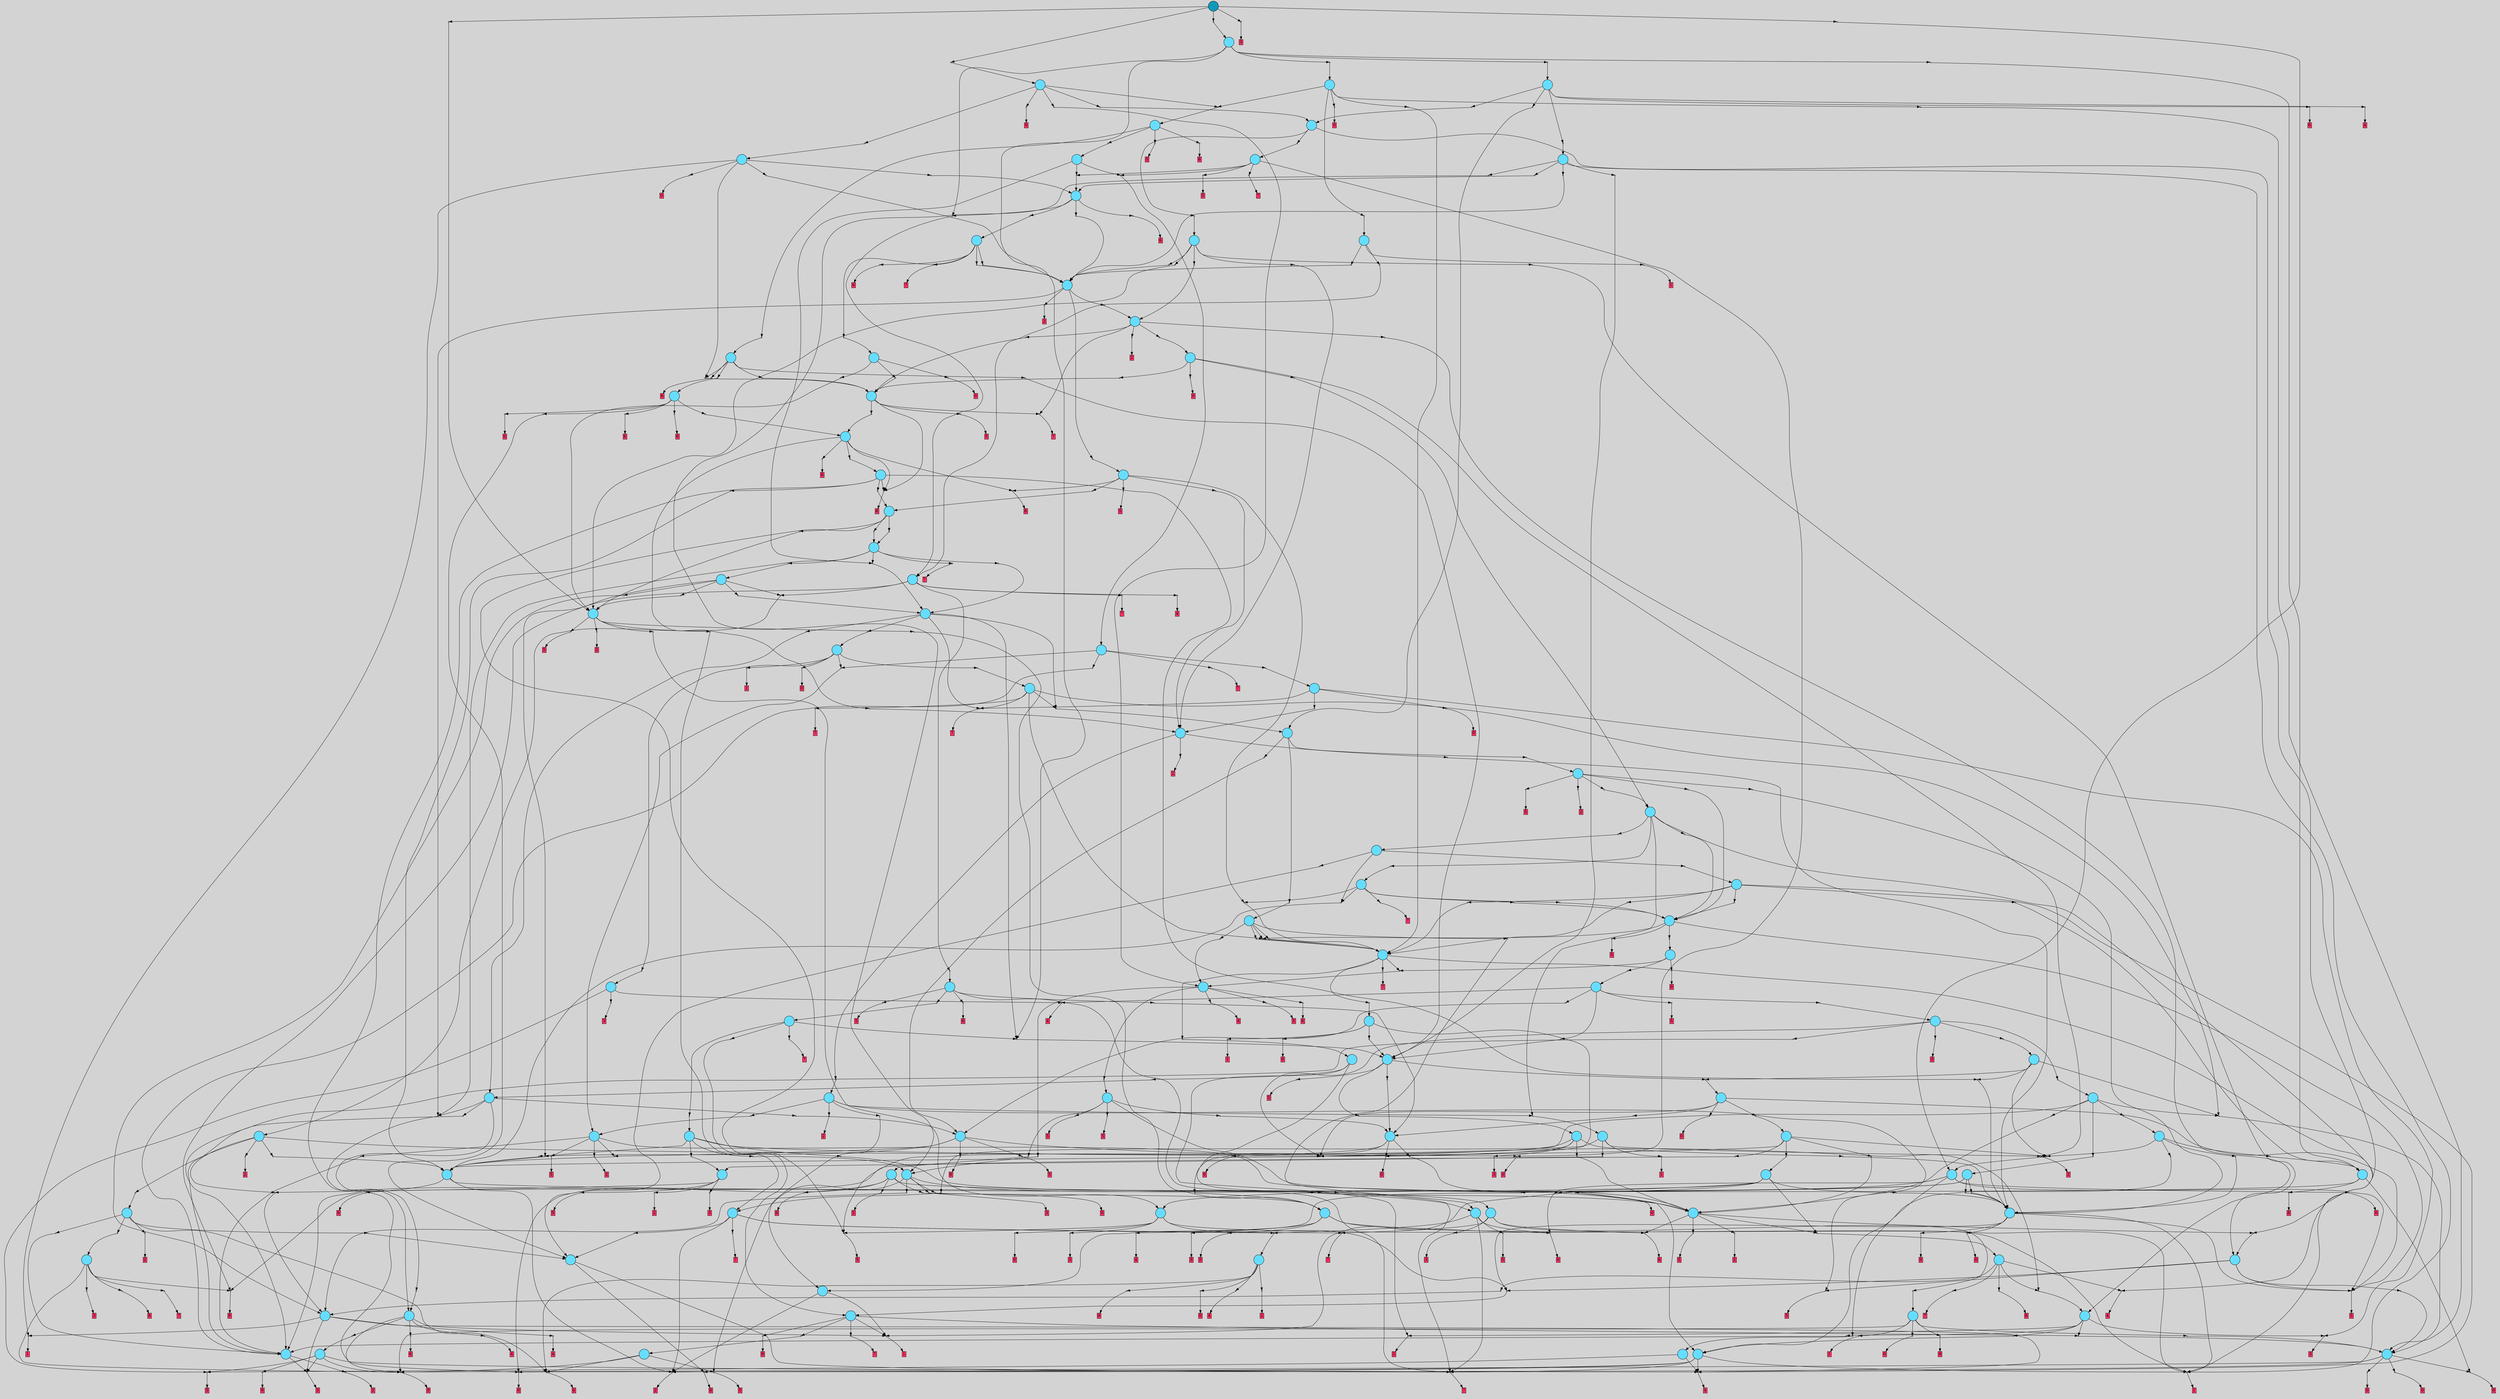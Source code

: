 // File exported with GEGELATI v1.3.1
// On the 2024-05-02 18:39:50
// With the File::TPGGraphDotExporter
digraph{
	graph[pad = "0.212, 0.055" bgcolor = lightgray]
	node[shape=circle style = filled label = ""]
		T0 [fillcolor="#66ddff"]
		T1 [fillcolor="#66ddff"]
		T2 [fillcolor="#66ddff"]
		T3 [fillcolor="#66ddff"]
		T4 [fillcolor="#66ddff"]
		T5 [fillcolor="#66ddff"]
		T6 [fillcolor="#66ddff"]
		T7 [fillcolor="#66ddff"]
		T8 [fillcolor="#66ddff"]
		T9 [fillcolor="#66ddff"]
		T10 [fillcolor="#66ddff"]
		T11 [fillcolor="#66ddff"]
		T12 [fillcolor="#66ddff"]
		T13 [fillcolor="#66ddff"]
		T14 [fillcolor="#66ddff"]
		T15 [fillcolor="#66ddff"]
		T16 [fillcolor="#66ddff"]
		T17 [fillcolor="#66ddff"]
		T18 [fillcolor="#66ddff"]
		T19 [fillcolor="#66ddff"]
		T20 [fillcolor="#66ddff"]
		T21 [fillcolor="#66ddff"]
		T22 [fillcolor="#66ddff"]
		T23 [fillcolor="#66ddff"]
		T24 [fillcolor="#66ddff"]
		T25 [fillcolor="#66ddff"]
		T26 [fillcolor="#66ddff"]
		T27 [fillcolor="#66ddff"]
		T28 [fillcolor="#66ddff"]
		T29 [fillcolor="#66ddff"]
		T30 [fillcolor="#66ddff"]
		T31 [fillcolor="#66ddff"]
		T32 [fillcolor="#66ddff"]
		T33 [fillcolor="#66ddff"]
		T34 [fillcolor="#66ddff"]
		T35 [fillcolor="#66ddff"]
		T36 [fillcolor="#66ddff"]
		T37 [fillcolor="#66ddff"]
		T38 [fillcolor="#66ddff"]
		T39 [fillcolor="#66ddff"]
		T40 [fillcolor="#66ddff"]
		T41 [fillcolor="#66ddff"]
		T42 [fillcolor="#66ddff"]
		T43 [fillcolor="#66ddff"]
		T44 [fillcolor="#66ddff"]
		T45 [fillcolor="#66ddff"]
		T46 [fillcolor="#66ddff"]
		T47 [fillcolor="#66ddff"]
		T48 [fillcolor="#66ddff"]
		T49 [fillcolor="#66ddff"]
		T50 [fillcolor="#66ddff"]
		T51 [fillcolor="#66ddff"]
		T52 [fillcolor="#66ddff"]
		T53 [fillcolor="#66ddff"]
		T54 [fillcolor="#66ddff"]
		T55 [fillcolor="#66ddff"]
		T56 [fillcolor="#66ddff"]
		T57 [fillcolor="#66ddff"]
		T58 [fillcolor="#66ddff"]
		T59 [fillcolor="#66ddff"]
		T60 [fillcolor="#66ddff"]
		T61 [fillcolor="#66ddff"]
		T62 [fillcolor="#66ddff"]
		T63 [fillcolor="#66ddff"]
		T64 [fillcolor="#66ddff"]
		T65 [fillcolor="#66ddff"]
		T66 [fillcolor="#66ddff"]
		T67 [fillcolor="#66ddff"]
		T68 [fillcolor="#66ddff"]
		T69 [fillcolor="#66ddff"]
		T70 [fillcolor="#66ddff"]
		T71 [fillcolor="#66ddff"]
		T72 [fillcolor="#66ddff"]
		T73 [fillcolor="#66ddff"]
		T74 [fillcolor="#66ddff"]
		T75 [fillcolor="#66ddff"]
		T76 [fillcolor="#66ddff"]
		T77 [fillcolor="#66ddff"]
		T78 [fillcolor="#66ddff"]
		T79 [fillcolor="#66ddff"]
		T80 [fillcolor="#66ddff"]
		T81 [fillcolor="#66ddff"]
		T82 [fillcolor="#66ddff"]
		T83 [fillcolor="#66ddff"]
		T84 [fillcolor="#66ddff"]
		T85 [fillcolor="#66ddff"]
		T86 [fillcolor="#66ddff"]
		T87 [fillcolor="#66ddff"]
		T88 [fillcolor="#66ddff"]
		T89 [fillcolor="#66ddff"]
		T90 [fillcolor="#66ddff"]
		T91 [fillcolor="#66ddff"]
		T92 [fillcolor="#66ddff"]
		T93 [fillcolor="#66ddff"]
		T94 [fillcolor="#66ddff"]
		T95 [fillcolor="#66ddff"]
		T96 [fillcolor="#66ddff"]
		T97 [fillcolor="#66ddff"]
		T98 [fillcolor="#66ddff"]
		T99 [fillcolor="#66ddff"]
		T100 [fillcolor="#66ddff"]
		T101 [fillcolor="#66ddff"]
		T102 [fillcolor="#1199bb"]
		P0 [fillcolor="#cccccc" shape=point] //3|2|-1|-3|10|
		I0 [shape=box style=invis label=""]
		P0 -> I0[style=invis]
		A0 [fillcolor="#ff3366" shape=box margin=0.03 width=0 height=0 label="1"]
		T0 -> P0 -> A0
		P1 [fillcolor="#cccccc" shape=point] //-10|-8|1|-6|0|
		I1 [shape=box style=invis label=""]
		P1 -> I1[style=invis]
		A1 [fillcolor="#ff3366" shape=box margin=0.03 width=0 height=0 label="2"]
		T0 -> P1 -> A1
		P2 [fillcolor="#cccccc" shape=point] //7|7|4|7|-10|
		I2 [shape=box style=invis label="4|0&0|102#0|349&#92;n"]
		P2 -> I2[style=invis]
		A2 [fillcolor="#ff3366" shape=box margin=0.03 width=0 height=0 label="2"]
		T1 -> P2 -> A2
		P3 [fillcolor="#cccccc" shape=point] //10|6|-6|-7|-1|
		I3 [shape=box style=invis label="6|0&2|210#0|418&#92;n"]
		P3 -> I3[style=invis]
		A3 [fillcolor="#ff3366" shape=box margin=0.03 width=0 height=0 label="3"]
		T1 -> P3 -> A3
		P4 [fillcolor="#cccccc" shape=point] //-10|4|9|4|0|
		I4 [shape=box style=invis label="4|0&2|586#2|747&#92;n8|3&2|737#1|429&#92;n0|0&0|760#0|699&#92;n"]
		P4 -> I4[style=invis]
		A4 [fillcolor="#ff3366" shape=box margin=0.03 width=0 height=0 label="3"]
		T2 -> P4 -> A4
		P5 [fillcolor="#cccccc" shape=point] //6|-2|-6|-2|-2|
		I5 [shape=box style=invis label="0|3&2|60#0|562&#92;n4|0&2|379#0|651&#92;n"]
		P5 -> I5[style=invis]
		A5 [fillcolor="#ff3366" shape=box margin=0.03 width=0 height=0 label="4"]
		T2 -> P5 -> A5
		P6 [fillcolor="#cccccc" shape=point] //-7|4|0|2|-7|
		I6 [shape=box style=invis label=""]
		P6 -> I6[style=invis]
		A6 [fillcolor="#ff3366" shape=box margin=0.03 width=0 height=0 label="4"]
		T3 -> P6 -> A6
		P7 [fillcolor="#cccccc" shape=point] //-6|9|10|6|9|
		I7 [shape=box style=invis label="5|0&2|518#2|620&#92;n"]
		P7 -> I7[style=invis]
		A7 [fillcolor="#ff3366" shape=box margin=0.03 width=0 height=0 label="5"]
		T3 -> P7 -> A7
		P8 [fillcolor="#cccccc" shape=point] //2|-5|9|-2|0|
		I8 [shape=box style=invis label=""]
		P8 -> I8[style=invis]
		A8 [fillcolor="#ff3366" shape=box margin=0.03 width=0 height=0 label="5"]
		T4 -> P8 -> A8
		P9 [fillcolor="#cccccc" shape=point] //9|-2|1|7|-3|
		I9 [shape=box style=invis label="5|3&0|43#0|602&#92;n6|4&0|67#0|15&#92;n5|0&0|132#2|389&#92;n"]
		P9 -> I9[style=invis]
		A9 [fillcolor="#ff3366" shape=box margin=0.03 width=0 height=0 label="6"]
		T4 -> P9 -> A9
		P10 [fillcolor="#cccccc" shape=point] //-8|-10|3|-3|6|
		I10 [shape=box style=invis label="8|0&2|718#2|768&#92;n"]
		P10 -> I10[style=invis]
		A10 [fillcolor="#ff3366" shape=box margin=0.03 width=0 height=0 label="7"]
		T5 -> P10 -> A10
		P11 [fillcolor="#cccccc" shape=point] //2|-10|-2|-4|-5|
		I11 [shape=box style=invis label="1|0&2|188#2|735&#92;n"]
		P11 -> I11[style=invis]
		A11 [fillcolor="#ff3366" shape=box margin=0.03 width=0 height=0 label="8"]
		T5 -> P11 -> A11
		P12 [fillcolor="#cccccc" shape=point] //-3|10|4|2|-6|
		I12 [shape=box style=invis label="9|0&2|147#1|654&#92;n"]
		P12 -> I12[style=invis]
		A12 [fillcolor="#ff3366" shape=box margin=0.03 width=0 height=0 label="8"]
		T6 -> P12 -> A12
		P13 [fillcolor="#cccccc" shape=point] //-6|-8|4|7|-5|
		I13 [shape=box style=invis label="8|7&2|715#0|405&#92;n0|7&0|695#0|114&#92;n6|6&2|538#1|260&#92;n4|0&0|606#0|375&#92;n"]
		P13 -> I13[style=invis]
		A13 [fillcolor="#ff3366" shape=box margin=0.03 width=0 height=0 label="9"]
		T6 -> P13 -> A13
		T2 -> P7
		P14 [fillcolor="#cccccc" shape=point] //4|-3|-9|-7|5|
		I14 [shape=box style=invis label="1|5&0|657#0|121&#92;n6|0&0|757#1|201&#92;n"]
		P14 -> I14[style=invis]
		A14 [fillcolor="#ff3366" shape=box margin=0.03 width=0 height=0 label="0"]
		T4 -> P14 -> A14
		P15 [fillcolor="#cccccc" shape=point] //0|4|10|-4|-8|
		I15 [shape=box style=invis label="4|0&2|350#2|535&#92;n"]
		P15 -> I15[style=invis]
		A15 [fillcolor="#ff3366" shape=box margin=0.03 width=0 height=0 label="9"]
		T6 -> P15 -> A15
		T7 -> P10
		T7 -> P11
		T7 -> P6
		P16 [fillcolor="#cccccc" shape=point] //4|-3|-9|-7|-8|
		I16 [shape=box style=invis label="9|0&2|435#2|661&#92;n"]
		P16 -> I16[style=invis]
		A16 [fillcolor="#ff3366" shape=box margin=0.03 width=0 height=0 label="0"]
		T7 -> P16 -> A16
		P17 [fillcolor="#cccccc" shape=point] //5|-8|1|10|-7|
		I17 [shape=box style=invis label=""]
		P17 -> I17[style=invis]
		A17 [fillcolor="#ff3366" shape=box margin=0.03 width=0 height=0 label="1"]
		T7 -> P17 -> A17
		P18 [fillcolor="#cccccc" shape=point] //4|-3|-1|-7|5|
		I18 [shape=box style=invis label="8|1&2|334#0|468&#92;n1|5&0|657#0|121&#92;n6|0&0|757#1|201&#92;n"]
		P18 -> I18[style=invis]
		A18 [fillcolor="#ff3366" shape=box margin=0.03 width=0 height=0 label="0"]
		T8 -> P18 -> A18
		T8 -> P1
		T8 -> P10
		T9 -> P15
		P19 [fillcolor="#cccccc" shape=point] //4|-2|-2|-7|5|
		I19 [shape=box style=invis label="9|0&2|435#2|661&#92;n"]
		P19 -> I19[style=invis]
		A19 [fillcolor="#ff3366" shape=box margin=0.03 width=0 height=0 label="0"]
		T9 -> P19 -> A19
		P20 [fillcolor="#cccccc" shape=point] //10|0|9|6|-5|
		I20 [shape=box style=invis label="0|6&0|257#0|592&#92;n7|6&0|502#1|310&#92;n1|0&0|646#0|377&#92;n"]
		P20 -> I20[style=invis]
		A20 [fillcolor="#ff3366" shape=box margin=0.03 width=0 height=0 label="0"]
		T9 -> P20 -> A20
		T9 -> P1
		T9 -> P14
		T10 -> P6
		T10 -> P7
		T10 -> P14
		P21 [fillcolor="#cccccc" shape=point] //0|-7|10|3|-8|
		I21 [shape=box style=invis label="9|0&2|121#1|114&#92;n"]
		P21 -> I21[style=invis]
		A21 [fillcolor="#ff3366" shape=box margin=0.03 width=0 height=0 label="9"]
		T10 -> P21 -> A21
		T10 -> P3
		P22 [fillcolor="#cccccc" shape=point] //-10|10|9|-10|0|
		I22 [shape=box style=invis label="8|3&2|737#1|429&#92;n9|5&2|169#1|2&#92;n4|0&0|307#0|485&#92;n"]
		P22 -> I22[style=invis]
		A22 [fillcolor="#ff3366" shape=box margin=0.03 width=0 height=0 label="3"]
		T11 -> P22 -> A22
		P23 [fillcolor="#cccccc" shape=point] //-10|10|-8|8|-8|
		I23 [shape=box style=invis label="6|0&2|486#2|520&#92;n"]
		P23 -> I23[style=invis]
		A23 [fillcolor="#ff3366" shape=box margin=0.03 width=0 height=0 label="8"]
		T11 -> P23 -> A23
		T11 -> P13
		P24 [fillcolor="#cccccc" shape=point] //9|-10|3|-3|-1|
		I24 [shape=box style=invis label=""]
		P24 -> I24[style=invis]
		A24 [fillcolor="#ff3366" shape=box margin=0.03 width=0 height=0 label="7"]
		T11 -> P24 -> A24
		T11 -> P14
		T12 -> P3
		T12 -> P6
		P25 [fillcolor="#cccccc" shape=point] //-10|-6|-5|5|-1|
		I25 [shape=box style=invis label="6|0&2|569#2|103&#92;n"]
		P25 -> I25[style=invis]
		A25 [fillcolor="#ff3366" shape=box margin=0.03 width=0 height=0 label="1"]
		T12 -> P25 -> A25
		P26 [fillcolor="#cccccc" shape=point] //-8|8|-1|-8|-3|
		I26 [shape=box style=invis label="9|0&2|115#0|215&#92;n"]
		P26 -> I26[style=invis]
		A26 [fillcolor="#ff3366" shape=box margin=0.03 width=0 height=0 label="4"]
		T12 -> P26 -> A26
		P27 [fillcolor="#cccccc" shape=point] //4|-3|-9|-7|5|
		I27 [shape=box style=invis label="8|6&2|334#0|468&#92;n4|0&2|49#0|126&#92;n"]
		P27 -> I27[style=invis]
		A27 [fillcolor="#ff3366" shape=box margin=0.03 width=0 height=0 label="0"]
		T13 -> P27 -> A27
		P28 [fillcolor="#cccccc" shape=point] //6|-2|-6|-2|5|
		I28 [shape=box style=invis label="9|5&2|682#0|189&#92;n5|0&0|741#0|510&#92;n"]
		P28 -> I28[style=invis]
		A28 [fillcolor="#ff3366" shape=box margin=0.03 width=0 height=0 label="4"]
		T13 -> P28 -> A28
		P29 [fillcolor="#cccccc" shape=point] //-4|-8|-8|-6|-10|
		I29 [shape=box style=invis label="1|0&0|183#2|653&#92;n"]
		P29 -> I29[style=invis]
		A29 [fillcolor="#ff3366" shape=box margin=0.03 width=0 height=0 label="3"]
		T13 -> P29 -> A29
		P30 [fillcolor="#cccccc" shape=point] //-1|-10|-4|0|-7|
		I30 [shape=box style=invis label="3|0&2|489#0|179&#92;n"]
		P30 -> I30[style=invis]
		A30 [fillcolor="#ff3366" shape=box margin=0.03 width=0 height=0 label="5"]
		T13 -> P30 -> A30
		T13 -> P17
		T14 -> P14
		T14 -> P0
		P31 [fillcolor="#cccccc" shape=point] //9|-2|-8|7|-3|
		I31 [shape=box style=invis label="1|6&2|382#2|107&#92;n4|7&2|320#2|403&#92;n3|0&0|782#0|279&#92;n"]
		P31 -> I31[style=invis]
		A31 [fillcolor="#ff3366" shape=box margin=0.03 width=0 height=0 label="6"]
		T14 -> P31 -> A31
		P32 [fillcolor="#cccccc" shape=point] //-5|-8|10|9|-7|
		I32 [shape=box style=invis label="9|0&2|367#1|227&#92;n5|0&0|544#1|600&#92;n"]
		P32 -> I32[style=invis]
		A32 [fillcolor="#ff3366" shape=box margin=0.03 width=0 height=0 label="4"]
		T14 -> P32 -> A32
		P33 [fillcolor="#cccccc" shape=point] //6|-2|9|3|5|
		I33 [shape=box style=invis label="3|0&2|631#2|551&#92;n"]
		P33 -> I33[style=invis]
		T14 -> P33 -> T10
		P34 [fillcolor="#cccccc" shape=point] //-7|4|7|8|-8|
		I34 [shape=box style=invis label="3|0&0|302#2|28&#92;n"]
		P34 -> I34[style=invis]
		A33 [fillcolor="#ff3366" shape=box margin=0.03 width=0 height=0 label="4"]
		T15 -> P34 -> A33
		P35 [fillcolor="#cccccc" shape=point] //6|8|2|-8|-4|
		I35 [shape=box style=invis label="3|0&2|626#0|635&#92;n"]
		P35 -> I35[style=invis]
		A34 [fillcolor="#ff3366" shape=box margin=0.03 width=0 height=0 label="2"]
		T15 -> P35 -> A34
		T15 -> P9
		P36 [fillcolor="#cccccc" shape=point] //-2|-5|10|-8|-8|
		I36 [shape=box style=invis label="6|0&2|289#0|471&#92;n"]
		P36 -> I36[style=invis]
		A35 [fillcolor="#ff3366" shape=box margin=0.03 width=0 height=0 label="9"]
		T15 -> P36 -> A35
		P37 [fillcolor="#cccccc" shape=point] //-7|3|-9|-7|-9|
		I37 [shape=box style=invis label="1|5&0|657#0|121&#92;n6|0&0|757#1|201&#92;n"]
		P37 -> I37[style=invis]
		A36 [fillcolor="#ff3366" shape=box margin=0.03 width=0 height=0 label="0"]
		T15 -> P37 -> A36
		P38 [fillcolor="#cccccc" shape=point] //-4|8|10|-4|4|
		I38 [shape=box style=invis label="9|0&2|208#1|402&#92;n"]
		P38 -> I38[style=invis]
		A37 [fillcolor="#ff3366" shape=box margin=0.03 width=0 height=0 label="2"]
		T16 -> P38 -> A37
		P39 [fillcolor="#cccccc" shape=point] //-8|-2|10|-3|-8|
		I39 [shape=box style=invis label="3|0&2|179#2|768&#92;n"]
		P39 -> I39[style=invis]
		T16 -> P39 -> T9
		P40 [fillcolor="#cccccc" shape=point] //5|6|-6|-7|-1|
		I40 [shape=box style=invis label="9|2&2|88#1|189&#92;n6|0&0|210#0|418&#92;n"]
		P40 -> I40[style=invis]
		A38 [fillcolor="#ff3366" shape=box margin=0.03 width=0 height=0 label="3"]
		T16 -> P40 -> A38
		P41 [fillcolor="#cccccc" shape=point] //-3|5|-9|-1|9|
		I41 [shape=box style=invis label="8|0&2|637#1|752&#92;n"]
		P41 -> I41[style=invis]
		T16 -> P41 -> T7
		P42 [fillcolor="#cccccc" shape=point] //6|-7|3|-3|4|
		I42 [shape=box style=invis label="6|0&2|523#2|414&#92;n"]
		P42 -> I42[style=invis]
		T16 -> P42 -> T1
		P43 [fillcolor="#cccccc" shape=point] //-6|-8|4|10|0|
		I43 [shape=box style=invis label="6|6&2|538#1|260&#92;n4|0&0|606#2|375&#92;n"]
		P43 -> I43[style=invis]
		A39 [fillcolor="#ff3366" shape=box margin=0.03 width=0 height=0 label="9"]
		T17 -> P43 -> A39
		P44 [fillcolor="#cccccc" shape=point] //9|-8|1|5|8|
		I44 [shape=box style=invis label="5|6&0|210#1|143&#92;n7|0&0|742#1|17&#92;n"]
		P44 -> I44[style=invis]
		A40 [fillcolor="#ff3366" shape=box margin=0.03 width=0 height=0 label="1"]
		T17 -> P44 -> A40
		P45 [fillcolor="#cccccc" shape=point] //1|-8|9|6|-5|
		I45 [shape=box style=invis label="6|0&0|453#0|260&#92;n"]
		P45 -> I45[style=invis]
		A41 [fillcolor="#ff3366" shape=box margin=0.03 width=0 height=0 label="0"]
		T17 -> P45 -> A41
		P46 [fillcolor="#cccccc" shape=point] //7|-2|10|-3|-6|
		I46 [shape=box style=invis label="3|0&2|179#2|768&#92;n5|0&0|32#0|187&#92;n"]
		P46 -> I46[style=invis]
		T17 -> P46 -> T9
		T17 -> P14
		T18 -> P39
		P47 [fillcolor="#cccccc" shape=point] //-3|0|3|-2|2|
		I47 [shape=box style=invis label="9|0&2|561#1|3&#92;n"]
		P47 -> I47[style=invis]
		A42 [fillcolor="#ff3366" shape=box margin=0.03 width=0 height=0 label="9"]
		T18 -> P47 -> A42
		P48 [fillcolor="#cccccc" shape=point] //-3|-10|3|-10|-7|
		I48 [shape=box style=invis label="8|0&2|254#2|768&#92;n"]
		P48 -> I48[style=invis]
		A43 [fillcolor="#ff3366" shape=box margin=0.03 width=0 height=0 label="7"]
		T18 -> P48 -> A43
		P49 [fillcolor="#cccccc" shape=point] //6|2|10|-7|9|
		I49 [shape=box style=invis label="8|0&2|372#1|682&#92;n"]
		P49 -> I49[style=invis]
		T18 -> P49 -> T4
		T18 -> P0
		P50 [fillcolor="#cccccc" shape=point] //0|4|10|-2|-3|
		I50 [shape=box style=invis label="4|0&2|324#2|553&#92;n"]
		P50 -> I50[style=invis]
		T19 -> P50 -> T17
		P51 [fillcolor="#cccccc" shape=point] //9|6|-8|8|-3|
		I51 [shape=box style=invis label="8|1&2|42#1|108&#92;n3|4&2|422#0|761&#92;n5|0&0|132#2|389&#92;n"]
		P51 -> I51[style=invis]
		A44 [fillcolor="#ff3366" shape=box margin=0.03 width=0 height=0 label="6"]
		T19 -> P51 -> A44
		P52 [fillcolor="#cccccc" shape=point] //8|4|9|-5|-5|
		I52 [shape=box style=invis label="9|0&2|557#0|552&#92;n"]
		P52 -> I52[style=invis]
		A45 [fillcolor="#ff3366" shape=box margin=0.03 width=0 height=0 label="7"]
		T19 -> P52 -> A45
		P53 [fillcolor="#cccccc" shape=point] //0|2|4|9|4|
		I53 [shape=box style=invis label="3|7&2|689#2|748&#92;n2|0&0|519#2|43&#92;n"]
		P53 -> I53[style=invis]
		A46 [fillcolor="#ff3366" shape=box margin=0.03 width=0 height=0 label="3"]
		T19 -> P53 -> A46
		P54 [fillcolor="#cccccc" shape=point] //8|-2|10|4|-8|
		I54 [shape=box style=invis label="3|0&2|373#0|375&#92;n"]
		P54 -> I54[style=invis]
		T20 -> P54 -> T8
		P55 [fillcolor="#cccccc" shape=point] //6|-2|1|7|-3|
		I55 [shape=box style=invis label="8|0&2|119#2|772&#92;n"]
		P55 -> I55[style=invis]
		T20 -> P55 -> T16
		P56 [fillcolor="#cccccc" shape=point] //-10|-7|-8|10|-8|
		I56 [shape=box style=invis label="4|4&2|567#2|327&#92;n2|0&2|321#0|148&#92;n"]
		P56 -> I56[style=invis]
		A47 [fillcolor="#ff3366" shape=box margin=0.03 width=0 height=0 label="8"]
		T20 -> P56 -> A47
		P57 [fillcolor="#cccccc" shape=point] //7|-7|5|9|-5|
		I57 [shape=box style=invis label="3|0&2|60#0|621&#92;n"]
		P57 -> I57[style=invis]
		A48 [fillcolor="#ff3366" shape=box margin=0.03 width=0 height=0 label="5"]
		T20 -> P57 -> A48
		P58 [fillcolor="#cccccc" shape=point] //6|-2|10|-9|1|
		I58 [shape=box style=invis label="0|0&2|373#0|375&#92;n"]
		P58 -> I58[style=invis]
		T20 -> P58 -> T8
		P59 [fillcolor="#cccccc" shape=point] //1|2|-7|-3|2|
		I59 [shape=box style=invis label="7|0&2|311#1|498&#92;n1|3&0|192#2|210&#92;n6|0&0|595#0|765&#92;n"]
		P59 -> I59[style=invis]
		T21 -> P59 -> T15
		T21 -> P27
		P60 [fillcolor="#cccccc" shape=point] //1|0|-9|6|-6|
		I60 [shape=box style=invis label="3|0&0|724#2|443&#92;n"]
		P60 -> I60[style=invis]
		A49 [fillcolor="#ff3366" shape=box margin=0.03 width=0 height=0 label="5"]
		T21 -> P60 -> A49
		T21 -> P10
		P61 [fillcolor="#cccccc" shape=point] //-10|-8|-8|-6|0|
		I61 [shape=box style=invis label="3|0&2|643#2|84&#92;n"]
		P61 -> I61[style=invis]
		A50 [fillcolor="#ff3366" shape=box margin=0.03 width=0 height=0 label="2"]
		T22 -> P61 -> A50
		P62 [fillcolor="#cccccc" shape=point] //-9|8|0|4|-8|
		I62 [shape=box style=invis label="6|0&0|369#1|86&#92;n"]
		P62 -> I62[style=invis]
		T22 -> P62 -> T5
		T22 -> P9
		P63 [fillcolor="#cccccc" shape=point] //-1|7|9|2|-8|
		I63 [shape=box style=invis label="3|0&0|422#2|193&#92;n"]
		P63 -> I63[style=invis]
		T22 -> P63 -> T1
		P64 [fillcolor="#cccccc" shape=point] //9|6|9|6|-2|
		I64 [shape=box style=invis label="7|0&2|378#1|702&#92;n"]
		P64 -> I64[style=invis]
		T22 -> P64 -> T11
		P65 [fillcolor="#cccccc" shape=point] //-7|-10|10|-3|-8|
		I65 [shape=box style=invis label="9|0&2|179#2|768&#92;n"]
		P65 -> I65[style=invis]
		T23 -> P65 -> T12
		P66 [fillcolor="#cccccc" shape=point] //6|-2|1|0|5|
		I66 [shape=box style=invis label="9|0&2|646#1|750&#92;n"]
		P66 -> I66[style=invis]
		A51 [fillcolor="#ff3366" shape=box margin=0.03 width=0 height=0 label="8"]
		T23 -> P66 -> A51
		T23 -> P55
		P67 [fillcolor="#cccccc" shape=point] //-9|-2|3|9|5|
		I67 [shape=box style=invis label="1|0&0|122#2|429&#92;n"]
		P67 -> I67[style=invis]
		A52 [fillcolor="#ff3366" shape=box margin=0.03 width=0 height=0 label="4"]
		T23 -> P67 -> A52
		P68 [fillcolor="#cccccc" shape=point] //-8|4|-4|-9|-6|
		I68 [shape=box style=invis label="3|0&0|305#2|230&#92;n"]
		P68 -> I68[style=invis]
		A53 [fillcolor="#ff3366" shape=box margin=0.03 width=0 height=0 label="7"]
		T23 -> P68 -> A53
		P69 [fillcolor="#cccccc" shape=point] //-4|-4|-1|7|6|
		I69 [shape=box style=invis label="6|0&2|219#0|705&#92;n"]
		P69 -> I69[style=invis]
		A54 [fillcolor="#ff3366" shape=box margin=0.03 width=0 height=0 label="5"]
		T24 -> P69 -> A54
		P70 [fillcolor="#cccccc" shape=point] //-1|7|-9|-4|-8|
		I70 [shape=box style=invis label="9|0&2|121#1|231&#92;n"]
		P70 -> I70[style=invis]
		A55 [fillcolor="#ff3366" shape=box margin=0.03 width=0 height=0 label="9"]
		T24 -> P70 -> A55
		T24 -> P17
		P71 [fillcolor="#cccccc" shape=point] //-5|-1|-2|1|-8|
		I71 [shape=box style=invis label="5|0&2|298#2|324&#92;n"]
		P71 -> I71[style=invis]
		T24 -> P71 -> T18
		P72 [fillcolor="#cccccc" shape=point] //8|-4|7|4|5|
		I72 [shape=box style=invis label="3|6&0|240#2|453&#92;n0|6&2|49#0|126&#92;n5|2&0|46#1|325&#92;n3|3&0|642#2|163&#92;n0|7&0|299#2|164&#92;n2|5&0|359#2|245&#92;n6|0&0|757#1|201&#92;n"]
		P72 -> I72[style=invis]
		A56 [fillcolor="#ff3366" shape=box margin=0.03 width=0 height=0 label="0"]
		T24 -> P72 -> A56
		P73 [fillcolor="#cccccc" shape=point] //-8|-2|-7|6|-8|
		I73 [shape=box style=invis label="3|0&2|141#2|768&#92;n"]
		P73 -> I73[style=invis]
		T25 -> P73 -> T9
		T25 -> P71
		T25 -> P69
		P74 [fillcolor="#cccccc" shape=point] //-2|9|10|-1|10|
		I74 [shape=box style=invis label="9|0&2|208#1|113&#92;n"]
		P74 -> I74[style=invis]
		A57 [fillcolor="#ff3366" shape=box margin=0.03 width=0 height=0 label="5"]
		T25 -> P74 -> A57
		P75 [fillcolor="#cccccc" shape=point] //-4|-4|-2|7|6|
		I75 [shape=box style=invis label="6|0&2|219#0|655&#92;n"]
		P75 -> I75[style=invis]
		A58 [fillcolor="#ff3366" shape=box margin=0.03 width=0 height=0 label="5"]
		T26 -> P75 -> A58
		P76 [fillcolor="#cccccc" shape=point] //1|-1|-4|0|9|
		I76 [shape=box style=invis label="9|0&2|147#2|457&#92;n"]
		P76 -> I76[style=invis]
		A59 [fillcolor="#ff3366" shape=box margin=0.03 width=0 height=0 label="5"]
		T26 -> P76 -> A59
		T26 -> P71
		P77 [fillcolor="#cccccc" shape=point] //4|-3|-9|9|8|
		I77 [shape=box style=invis label="1|5&0|657#0|121&#92;n2|5&0|573#2|245&#92;n6|0&0|757#1|201&#92;n"]
		P77 -> I77[style=invis]
		A60 [fillcolor="#ff3366" shape=box margin=0.03 width=0 height=0 label="0"]
		T26 -> P77 -> A60
		T26 -> P17
		P78 [fillcolor="#cccccc" shape=point] //-6|-2|-5|6|-6|
		I78 [shape=box style=invis label="9|0&2|350#1|359&#92;n"]
		P78 -> I78[style=invis]
		T27 -> P78 -> T14
		P79 [fillcolor="#cccccc" shape=point] //-2|-9|5|1|1|
		I79 [shape=box style=invis label="8|0&2|587#1|593&#92;n"]
		P79 -> I79[style=invis]
		T27 -> P79 -> T20
		P80 [fillcolor="#cccccc" shape=point] //0|-2|6|-4|3|
		I80 [shape=box style=invis label="4|5&2|376#2|147&#92;n1|0&2|141#0|389&#92;n"]
		P80 -> I80[style=invis]
		T27 -> P80 -> T14
		P81 [fillcolor="#cccccc" shape=point] //2|-5|9|6|3|
		I81 [shape=box style=invis label="9|0&2|694#0|178&#92;n"]
		P81 -> I81[style=invis]
		T27 -> P81 -> T1
		P82 [fillcolor="#cccccc" shape=point] //-10|-5|-1|2|10|
		I82 [shape=box style=invis label="2|2&2|551#0|95&#92;n6|0&0|154#0|634&#92;n"]
		P82 -> I82[style=invis]
		A61 [fillcolor="#ff3366" shape=box margin=0.03 width=0 height=0 label="5"]
		T28 -> P82 -> A61
		P83 [fillcolor="#cccccc" shape=point] //9|6|1|-6|0|
		I83 [shape=box style=invis label="8|2&2|572#2|412&#92;n0|2&0|404#0|314&#92;n3|0&2|583#0|514&#92;n"]
		P83 -> I83[style=invis]
		A62 [fillcolor="#ff3366" shape=box margin=0.03 width=0 height=0 label="2"]
		T28 -> P83 -> A62
		P84 [fillcolor="#cccccc" shape=point] //-2|2|5|-8|-1|
		I84 [shape=box style=invis label="5|0&2|510#0|556&#92;n"]
		P84 -> I84[style=invis]
		T28 -> P84 -> T23
		P85 [fillcolor="#cccccc" shape=point] //9|2|7|3|-10|
		I85 [shape=box style=invis label="6|0&0|537#0|563&#92;n"]
		P85 -> I85[style=invis]
		T28 -> P85 -> T25
		T28 -> P51
		T29 -> P59
		P86 [fillcolor="#cccccc" shape=point] //-8|-10|-5|-3|6|
		I86 [shape=box style=invis label="6|0&2|571#1|585&#92;n"]
		P86 -> I86[style=invis]
		A63 [fillcolor="#ff3366" shape=box margin=0.03 width=0 height=0 label="7"]
		T29 -> P86 -> A63
		P87 [fillcolor="#cccccc" shape=point] //0|-2|-1|9|8|
		I87 [shape=box style=invis label="9|0&2|616#0|612&#92;n"]
		P87 -> I87[style=invis]
		T29 -> P87 -> T5
		T29 -> P1
		T29 -> P52
		P88 [fillcolor="#cccccc" shape=point] //4|2|-9|4|1|
		I88 [shape=box style=invis label="9|0&2|636#1|532&#92;n"]
		P88 -> I88[style=invis]
		A64 [fillcolor="#ff3366" shape=box margin=0.03 width=0 height=0 label="0"]
		T30 -> P88 -> A64
		P89 [fillcolor="#cccccc" shape=point] //7|-3|2|2|-7|
		I89 [shape=box style=invis label="5|2&2|358#2|569&#92;n2|5&0|758#0|82&#92;n4|2&0|122#0|533&#92;n1|0&2|243#0|578&#92;n"]
		P89 -> I89[style=invis]
		T30 -> P89 -> T24
		P90 [fillcolor="#cccccc" shape=point] //3|6|-7|-7|-3|
		I90 [shape=box style=invis label="8|0&2|299#2|653&#92;n"]
		P90 -> I90[style=invis]
		T30 -> P90 -> T26
		P91 [fillcolor="#cccccc" shape=point] //-7|3|7|-6|0|
		I91 [shape=box style=invis label="9|0&2|350#2|359&#92;n"]
		P91 -> I91[style=invis]
		T30 -> P91 -> T0
		T30 -> P84
		P92 [fillcolor="#cccccc" shape=point] //6|-7|1|6|-6|
		I92 [shape=box style=invis label="5|1&2|142#0|729&#92;n2|0&0|321#2|656&#92;n"]
		P92 -> I92[style=invis]
		T31 -> P92 -> T13
		P93 [fillcolor="#cccccc" shape=point] //-6|-3|-6|-3|7|
		I93 [shape=box style=invis label="2|5&2|359#2|245&#92;n6|0&0|757#1|201&#92;n"]
		P93 -> I93[style=invis]
		A65 [fillcolor="#ff3366" shape=box margin=0.03 width=0 height=0 label="0"]
		T31 -> P93 -> A65
		P94 [fillcolor="#cccccc" shape=point] //-3|10|-10|-1|3|
		I94 [shape=box style=invis label="8|0&2|427#1|216&#92;n"]
		P94 -> I94[style=invis]
		T31 -> P94 -> T28
		P95 [fillcolor="#cccccc" shape=point] //4|6|-1|-7|5|
		I95 [shape=box style=invis label="8|1&2|334#0|468&#92;n1|5&0|657#0|121&#92;n6|0&0|757#1|201&#92;n"]
		P95 -> I95[style=invis]
		A66 [fillcolor="#ff3366" shape=box margin=0.03 width=0 height=0 label="0"]
		T31 -> P95 -> A66
		P96 [fillcolor="#cccccc" shape=point] //0|-5|-10|2|-1|
		I96 [shape=box style=invis label="5|0&2|326#2|654&#92;n"]
		P96 -> I96[style=invis]
		T32 -> P96 -> T28
		T32 -> P0
		P97 [fillcolor="#cccccc" shape=point] //7|-3|2|8|-7|
		I97 [shape=box style=invis label="2|5&0|758#0|82&#92;n4|2&0|122#0|533&#92;n1|0&2|243#0|578&#92;n"]
		P97 -> I97[style=invis]
		T32 -> P97 -> T24
		P98 [fillcolor="#cccccc" shape=point] //-2|-8|3|-10|9|
		I98 [shape=box style=invis label="9|2&2|731#0|266&#92;n8|3&2|101#1|150&#92;n0|0&0|322#0|635&#92;n"]
		P98 -> I98[style=invis]
		T32 -> P98 -> T24
		P99 [fillcolor="#cccccc" shape=point] //-7|5|-10|-7|-4|
		I99 [shape=box style=invis label="8|6&2|295#1|353&#92;n5|0&0|134#2|478&#92;n"]
		P99 -> I99[style=invis]
		T33 -> P99 -> T27
		P100 [fillcolor="#cccccc" shape=point] //7|9|-5|-2|6|
		I100 [shape=box style=invis label="6|1&0|367#0|476&#92;n6|0&0|537#0|178&#92;n"]
		P100 -> I100[style=invis]
		T33 -> P100 -> T19
		T33 -> P10
		T34 -> P69
		P101 [fillcolor="#cccccc" shape=point] //-6|-3|6|-7|-5|
		I101 [shape=box style=invis label="9|0&2|435#2|661&#92;n"]
		P101 -> I101[style=invis]
		A67 [fillcolor="#ff3366" shape=box margin=0.03 width=0 height=0 label="0"]
		T34 -> P101 -> A67
		T34 -> P27
		P102 [fillcolor="#cccccc" shape=point] //-1|-7|-5|-2|6|
		I102 [shape=box style=invis label="9|1&2|292#2|577&#92;n6|0&0|537#0|178&#92;n"]
		P102 -> I102[style=invis]
		T34 -> P102 -> T3
		T34 -> P96
		P103 [fillcolor="#cccccc" shape=point] //-4|-5|-5|-1|5|
		I103 [shape=box style=invis label="3|0&2|379#2|528&#92;n"]
		P103 -> I103[style=invis]
		T35 -> P103 -> T13
		P104 [fillcolor="#cccccc" shape=point] //-6|-9|6|-10|1|
		I104 [shape=box style=invis label="3|0&2|247#2|51&#92;n"]
		P104 -> I104[style=invis]
		A68 [fillcolor="#ff3366" shape=box margin=0.03 width=0 height=0 label="5"]
		T35 -> P104 -> A68
		P105 [fillcolor="#cccccc" shape=point] //0|-2|-1|9|8|
		I105 [shape=box style=invis label="5|0&2|262#0|336&#92;n"]
		P105 -> I105[style=invis]
		T35 -> P105 -> T29
		P106 [fillcolor="#cccccc" shape=point] //3|6|-7|-7|-3|
		I106 [shape=box style=invis label="8|0&2|273#2|653&#92;n"]
		P106 -> I106[style=invis]
		T35 -> P106 -> T26
		P107 [fillcolor="#cccccc" shape=point] //2|3|-8|10|-3|
		I107 [shape=box style=invis label="5|1&2|475#1|120&#92;n4|0&2|518#0|425&#92;n6|0&0|776#2|582&#92;n"]
		P107 -> I107[style=invis]
		A69 [fillcolor="#ff3366" shape=box margin=0.03 width=0 height=0 label="2"]
		T35 -> P107 -> A69
		P108 [fillcolor="#cccccc" shape=point] //-2|-8|1|-10|10|
		I108 [shape=box style=invis label="3|0&2|482#2|694&#92;n"]
		P108 -> I108[style=invis]
		A70 [fillcolor="#ff3366" shape=box margin=0.03 width=0 height=0 label="2"]
		T36 -> P108 -> A70
		T36 -> P54
		P109 [fillcolor="#cccccc" shape=point] //3|-9|-7|0|-2|
		I109 [shape=box style=invis label="3|0&2|343#2|756&#92;n"]
		P109 -> I109[style=invis]
		A71 [fillcolor="#ff3366" shape=box margin=0.03 width=0 height=0 label="5"]
		T36 -> P109 -> A71
		T36 -> P96
		P110 [fillcolor="#cccccc" shape=point] //-4|-4|-1|-8|-2|
		I110 [shape=box style=invis label="6|0&2|94#0|593&#92;n"]
		P110 -> I110[style=invis]
		T36 -> P110 -> T1
		P111 [fillcolor="#cccccc" shape=point] //9|-8|-6|8|-3|
		I111 [shape=box style=invis label="8|1&2|42#0|445&#92;n3|4&2|422#0|761&#92;n5|0&0|132#2|389&#92;n"]
		P111 -> I111[style=invis]
		A72 [fillcolor="#ff3366" shape=box margin=0.03 width=0 height=0 label="6"]
		T37 -> P111 -> A72
		P112 [fillcolor="#cccccc" shape=point] //-4|-6|-7|-2|-4|
		I112 [shape=box style=invis label="4|2&2|103#2|429&#92;n6|0&0|194#1|422&#92;n"]
		P112 -> I112[style=invis]
		T37 -> P112 -> T28
		T37 -> P16
		P113 [fillcolor="#cccccc" shape=point] //-10|-8|1|-6|6|
		I113 [shape=box style=invis label="3|0&2|123#0|694&#92;n"]
		P113 -> I113[style=invis]
		A73 [fillcolor="#ff3366" shape=box margin=0.03 width=0 height=0 label="2"]
		T37 -> P113 -> A73
		P114 [fillcolor="#cccccc" shape=point] //5|9|-3|-8|-7|
		I114 [shape=box style=invis label="9|0&2|375#2|140&#92;n"]
		P114 -> I114[style=invis]
		T37 -> P114 -> T13
		P115 [fillcolor="#cccccc" shape=point] //8|-4|7|3|5|
		I115 [shape=box style=invis label="9|0&2|435#2|661&#92;n"]
		P115 -> I115[style=invis]
		A74 [fillcolor="#ff3366" shape=box margin=0.03 width=0 height=0 label="0"]
		T38 -> P115 -> A74
		P116 [fillcolor="#cccccc" shape=point] //5|6|-8|-7|-1|
		I116 [shape=box style=invis label="9|2&2|88#1|189&#92;n6|0&0|210#2|418&#92;n"]
		P116 -> I116[style=invis]
		A75 [fillcolor="#ff3366" shape=box margin=0.03 width=0 height=0 label="3"]
		T38 -> P116 -> A75
		P117 [fillcolor="#cccccc" shape=point] //3|10|4|-6|8|
		I117 [shape=box style=invis label="8|0&2|352#2|602&#92;n"]
		P117 -> I117[style=invis]
		T38 -> P117 -> T12
		P118 [fillcolor="#cccccc" shape=point] //-4|-9|2|5|9|
		I118 [shape=box style=invis label="0|0&2|49#0|126&#92;n3|6&0|240#2|453&#92;n5|6&0|198#1|731&#92;n1|0&0|254#2|77&#92;n"]
		P118 -> I118[style=invis]
		T38 -> P118 -> T21
		T38 -> P8
		P119 [fillcolor="#cccccc" shape=point] //7|5|-3|10|-7|
		I119 [shape=box style=invis label="9|0&2|756#0|438&#92;n"]
		P119 -> I119[style=invis]
		T39 -> P119 -> T24
		P120 [fillcolor="#cccccc" shape=point] //-10|2|-3|1|0|
		I120 [shape=box style=invis label="6|0&0|154#2|410&#92;n1|3&0|160#2|399&#92;n2|0&2|409#0|635&#92;n"]
		P120 -> I120[style=invis]
		T39 -> P120 -> T6
		P121 [fillcolor="#cccccc" shape=point] //-5|10|-4|-7|-7|
		I121 [shape=box style=invis label="5|7&2|231#2|326&#92;n3|0&0|303#2|707&#92;n"]
		P121 -> I121[style=invis]
		T39 -> P121 -> T34
		P122 [fillcolor="#cccccc" shape=point] //1|-8|8|-1|9|
		I122 [shape=box style=invis label="9|0&2|69#1|215&#92;n"]
		P122 -> I122[style=invis]
		T39 -> P122 -> T7
		P123 [fillcolor="#cccccc" shape=point] //-8|7|-4|-7|-7|
		I123 [shape=box style=invis label="5|7&2|231#2|4&#92;n3|0&0|303#2|707&#92;n"]
		P123 -> I123[style=invis]
		T40 -> P123 -> T32
		P124 [fillcolor="#cccccc" shape=point] //2|-9|8|-10|-9|
		I124 [shape=box style=invis label="9|0&2|359#2|442&#92;n"]
		P124 -> I124[style=invis]
		T40 -> P124 -> T9
		P125 [fillcolor="#cccccc" shape=point] //-9|-5|-10|-10|-2|
		I125 [shape=box style=invis label="3|0&2|258#2|41&#92;n"]
		P125 -> I125[style=invis]
		T40 -> P125 -> T39
		P126 [fillcolor="#cccccc" shape=point] //8|5|-10|6|-9|
		I126 [shape=box style=invis label="3|0&2|741#0|20&#92;n"]
		P126 -> I126[style=invis]
		T40 -> P126 -> T8
		P127 [fillcolor="#cccccc" shape=point] //-1|-2|7|10|7|
		I127 [shape=box style=invis label="7|6&0|245#1|653&#92;n3|1&2|119#0|102&#92;n7|0&0|529#1|358&#92;n"]
		P127 -> I127[style=invis]
		T40 -> P127 -> T28
		P128 [fillcolor="#cccccc" shape=point] //0|-5|-4|-2|-1|
		I128 [shape=box style=invis label="5|0&2|432#2|654&#92;n"]
		P128 -> I128[style=invis]
		T41 -> P128 -> T28
		P129 [fillcolor="#cccccc" shape=point] //5|8|-1|-4|-1|
		I129 [shape=box style=invis label="9|0&2|760#0|456&#92;n"]
		P129 -> I129[style=invis]
		A76 [fillcolor="#ff3366" shape=box margin=0.03 width=0 height=0 label="3"]
		T41 -> P129 -> A76
		P130 [fillcolor="#cccccc" shape=point] //7|5|-3|2|-7|
		I130 [shape=box style=invis label="9|4&2|225#1|331&#92;n1|0&2|243#0|580&#92;n"]
		P130 -> I130[style=invis]
		T41 -> P130 -> T24
		T41 -> P126
		T41 -> P76
		P131 [fillcolor="#cccccc" shape=point] //8|-5|-3|9|-9|
		I131 [shape=box style=invis label="9|0&2|327#0|200&#92;n"]
		P131 -> I131[style=invis]
		T42 -> P131 -> T8
		P132 [fillcolor="#cccccc" shape=point] //2|9|-9|8|1|
		I132 [shape=box style=invis label="6|0&0|348#2|783&#92;n"]
		P132 -> I132[style=invis]
		A77 [fillcolor="#ff3366" shape=box margin=0.03 width=0 height=0 label="0"]
		T42 -> P132 -> A77
		P133 [fillcolor="#cccccc" shape=point] //2|-7|10|4|-8|
		I133 [shape=box style=invis label="3|0&2|429#2|541&#92;n"]
		P133 -> I133[style=invis]
		T42 -> P133 -> T12
		P134 [fillcolor="#cccccc" shape=point] //-10|-8|0|-6|6|
		I134 [shape=box style=invis label="7|6&2|333#1|527&#92;n3|0&2|123#0|694&#92;n"]
		P134 -> I134[style=invis]
		A78 [fillcolor="#ff3366" shape=box margin=0.03 width=0 height=0 label="2"]
		T42 -> P134 -> A78
		P135 [fillcolor="#cccccc" shape=point] //3|-8|-2|4|-9|
		I135 [shape=box style=invis label="6|0&2|655#0|403&#92;n"]
		P135 -> I135[style=invis]
		T42 -> P135 -> T22
		T43 -> P96
		P136 [fillcolor="#cccccc" shape=point] //-4|-4|-2|7|6|
		I136 [shape=box style=invis label="6|0&2|219#0|669&#92;n"]
		P136 -> I136[style=invis]
		A79 [fillcolor="#ff3366" shape=box margin=0.03 width=0 height=0 label="5"]
		T43 -> P136 -> A79
		P137 [fillcolor="#cccccc" shape=point] //-6|-9|3|8|3|
		I137 [shape=box style=invis label="6|1&2|256#0|471&#92;n2|4&0|473#2|641&#92;n0|0&0|92#2|715&#92;n"]
		P137 -> I137[style=invis]
		T43 -> P137 -> T37
		P138 [fillcolor="#cccccc" shape=point] //-4|4|3|0|-6|
		I138 [shape=box style=invis label="5|5&2|194#0|413&#92;n1|0&2|325#0|357&#92;n"]
		P138 -> I138[style=invis]
		T43 -> P138 -> T31
		P139 [fillcolor="#cccccc" shape=point] //-4|-4|-1|-8|6|
		I139 [shape=box style=invis label="6|0&2|219#0|637&#92;n"]
		P139 -> I139[style=invis]
		A80 [fillcolor="#ff3366" shape=box margin=0.03 width=0 height=0 label="5"]
		T43 -> P139 -> A80
		T44 -> P133
		P140 [fillcolor="#cccccc" shape=point] //-10|-8|1|-6|0|
		I140 [shape=box style=invis label="3|0&2|123#2|694&#92;n"]
		P140 -> I140[style=invis]
		A81 [fillcolor="#ff3366" shape=box margin=0.03 width=0 height=0 label="2"]
		T44 -> P140 -> A81
		P141 [fillcolor="#cccccc" shape=point] //-7|1|-1|-8|10|
		I141 [shape=box style=invis label="3|0&2|652#0|729&#92;n"]
		P141 -> I141[style=invis]
		A82 [fillcolor="#ff3366" shape=box margin=0.03 width=0 height=0 label="3"]
		T44 -> P141 -> A82
		P142 [fillcolor="#cccccc" shape=point] //-4|-4|-1|-8|-6|
		I142 [shape=box style=invis label="6|0&2|134#1|278&#92;n"]
		P142 -> I142[style=invis]
		A83 [fillcolor="#ff3366" shape=box margin=0.03 width=0 height=0 label="5"]
		T44 -> P142 -> A83
		T45 -> P121
		P143 [fillcolor="#cccccc" shape=point] //8|3|-8|8|1|
		I143 [shape=box style=invis label="9|0&2|298#2|176&#92;n"]
		P143 -> I143[style=invis]
		T45 -> P143 -> T1
		T45 -> P126
		P144 [fillcolor="#cccccc" shape=point] //10|2|-4|9|-6|
		I144 [shape=box style=invis label="5|5&2|734#2|121&#92;n1|0&0|421#2|235&#92;n"]
		P144 -> I144[style=invis]
		T45 -> P144 -> T30
		P145 [fillcolor="#cccccc" shape=point] //2|-5|-10|-5|-7|
		I145 [shape=box style=invis label="3|6&2|153#2|553&#92;n2|0&2|225#0|326&#92;n"]
		P145 -> I145[style=invis]
		T45 -> P145 -> T28
		P146 [fillcolor="#cccccc" shape=point] //7|10|-3|0|3|
		I146 [shape=box style=invis label="5|5&2|194#0|716&#92;n1|0&2|325#0|357&#92;n"]
		P146 -> I146[style=invis]
		T46 -> P146 -> T31
		T46 -> P69
		P147 [fillcolor="#cccccc" shape=point] //1|10|2|-8|2|
		I147 [shape=box style=invis label="0|6&2|221#2|376&#92;n4|6&0|678#0|776&#92;n3|2&0|86#0|64&#92;n7|0&0|474#1|215&#92;n"]
		P147 -> I147[style=invis]
		A84 [fillcolor="#ff3366" shape=box margin=0.03 width=0 height=0 label="0"]
		T46 -> P147 -> A84
		T46 -> P126
		P148 [fillcolor="#cccccc" shape=point] //2|-7|10|4|-8|
		I148 [shape=box style=invis label="3|0&2|429#0|541&#92;n"]
		P148 -> I148[style=invis]
		T46 -> P148 -> T45
		P149 [fillcolor="#cccccc" shape=point] //-10|10|-4|-7|-7|
		I149 [shape=box style=invis label="5|7&2|231#2|617&#92;n5|0&0|303#2|707&#92;n"]
		P149 -> I149[style=invis]
		T47 -> P149 -> T43
		P150 [fillcolor="#cccccc" shape=point] //0|3|6|-5|10|
		I150 [shape=box style=invis label="9|0&2|223#2|559&#92;n"]
		P150 -> I150[style=invis]
		T47 -> P150 -> T38
		P151 [fillcolor="#cccccc" shape=point] //-4|8|-10|-7|-7|
		I151 [shape=box style=invis label="3|0&2|97#2|258&#92;n"]
		P151 -> I151[style=invis]
		A85 [fillcolor="#ff3366" shape=box margin=0.03 width=0 height=0 label="6"]
		T47 -> P151 -> A85
		P152 [fillcolor="#cccccc" shape=point] //-9|8|3|8|-7|
		I152 [shape=box style=invis label="9|7&2|469#1|463&#92;n6|0&0|511#2|444&#92;n"]
		P152 -> I152[style=invis]
		A86 [fillcolor="#ff3366" shape=box margin=0.03 width=0 height=0 label="4"]
		T47 -> P152 -> A86
		P153 [fillcolor="#cccccc" shape=point] //-4|8|1|4|6|
		I153 [shape=box style=invis label="9|0&2|783#1|666&#92;n"]
		P153 -> I153[style=invis]
		A87 [fillcolor="#ff3366" shape=box margin=0.03 width=0 height=0 label="5"]
		T47 -> P153 -> A87
		T48 -> P121
		P154 [fillcolor="#cccccc" shape=point] //7|5|7|2|-7|
		I154 [shape=box style=invis label="9|0&2|216#2|76&#92;n"]
		P154 -> I154[style=invis]
		T48 -> P154 -> T24
		P155 [fillcolor="#cccccc" shape=point] //6|-2|4|5|4|
		I155 [shape=box style=invis label="5|2&2|666#1|182&#92;n3|0&0|490#2|516&#92;n"]
		P155 -> I155[style=invis]
		T48 -> P155 -> T46
		T48 -> P124
		P156 [fillcolor="#cccccc" shape=point] //-7|8|2|10|-1|
		I156 [shape=box style=invis label="6|0&2|404#1|289&#92;n"]
		P156 -> I156[style=invis]
		T49 -> P156 -> T31
		P157 [fillcolor="#cccccc" shape=point] //-10|5|5|-10|-6|
		I157 [shape=box style=invis label="8|0&2|326#1|451&#92;n"]
		P157 -> I157[style=invis]
		T49 -> P157 -> T41
		P158 [fillcolor="#cccccc" shape=point] //-8|10|3|-7|-6|
		I158 [shape=box style=invis label="3|6&0|592#2|372&#92;n1|0&2|646#0|278&#92;n"]
		P158 -> I158[style=invis]
		A88 [fillcolor="#ff3366" shape=box margin=0.03 width=0 height=0 label="5"]
		T49 -> P158 -> A88
		T49 -> P155
		P159 [fillcolor="#cccccc" shape=point] //-6|5|5|-10|0|
		I159 [shape=box style=invis label="7|4&0|18#1|254&#92;n3|0&2|81#0|20&#92;n"]
		P159 -> I159[style=invis]
		T50 -> P159 -> T7
		P160 [fillcolor="#cccccc" shape=point] //-2|5|-1|6|1|
		I160 [shape=box style=invis label="3|5&2|747#2|727&#92;n0|0&0|37#2|522&#92;n"]
		P160 -> I160[style=invis]
		T50 -> P160 -> T8
		P161 [fillcolor="#cccccc" shape=point] //8|0|6|4|1|
		I161 [shape=box style=invis label="9|0&2|145#2|620&#92;n"]
		P161 -> I161[style=invis]
		T50 -> P161 -> T38
		P162 [fillcolor="#cccccc" shape=point] //-1|-2|-8|-7|-9|
		I162 [shape=box style=invis label="6|7&2|168#2|722&#92;n0|0&2|203#0|295&#92;n"]
		P162 -> I162[style=invis]
		T50 -> P162 -> T44
		T50 -> P126
		P163 [fillcolor="#cccccc" shape=point] //-2|2|-8|3|9|
		I163 [shape=box style=invis label="9|0&2|173#0|14&#92;n"]
		P163 -> I163[style=invis]
		A89 [fillcolor="#ff3366" shape=box margin=0.03 width=0 height=0 label="3"]
		T51 -> P163 -> A89
		P164 [fillcolor="#cccccc" shape=point] //-8|-7|-4|5|5|
		I164 [shape=box style=invis label="5|0&2|86#2|655&#92;n3|0&0|296#2|612&#92;n"]
		P164 -> I164[style=invis]
		T51 -> P164 -> T48
		P165 [fillcolor="#cccccc" shape=point] //3|-3|-8|2|-9|
		I165 [shape=box style=invis label="7|5&0|335#1|8&#92;n6|0&0|189#2|725&#92;n"]
		P165 -> I165[style=invis]
		T51 -> P165 -> T40
		T51 -> P126
		P166 [fillcolor="#cccccc" shape=point] //3|9|10|-4|10|
		I166 [shape=box style=invis label="5|6&2|472#0|210&#92;n0|0&2|21#0|662&#92;n"]
		P166 -> I166[style=invis]
		T51 -> P166 -> T1
		P167 [fillcolor="#cccccc" shape=point] //10|4|5|-8|-6|
		I167 [shape=box style=invis label="0|1&2|354#2|258&#92;n3|4&2|159#2|506&#92;n0|5&0|705#0|44&#92;n2|0&2|252#0|693&#92;n"]
		P167 -> I167[style=invis]
		A90 [fillcolor="#ff3366" shape=box margin=0.03 width=0 height=0 label="1"]
		T52 -> P167 -> A90
		T52 -> P93
		P168 [fillcolor="#cccccc" shape=point] //4|6|6|-7|5|
		I168 [shape=box style=invis label="1|5&0|657#0|121&#92;n6|0&0|757#1|201&#92;n"]
		P168 -> I168[style=invis]
		A91 [fillcolor="#ff3366" shape=box margin=0.03 width=0 height=0 label="0"]
		T52 -> P168 -> A91
		P169 [fillcolor="#cccccc" shape=point] //9|7|1|-2|3|
		I169 [shape=box style=invis label="7|2&2|551#1|360&#92;n0|0&2|460#0|346&#92;n"]
		P169 -> I169[style=invis]
		T52 -> P169 -> T49
		P170 [fillcolor="#cccccc" shape=point] //-7|-10|-10|-2|-8|
		I170 [shape=box style=invis label="5|4&0|249#0|7&#92;n3|0&0|676#2|455&#92;n"]
		P170 -> I170[style=invis]
		T53 -> P170 -> T51
		P171 [fillcolor="#cccccc" shape=point] //5|7|-10|-8|-6|
		I171 [shape=box style=invis label="9|0&2|625#0|87&#92;n"]
		P171 -> I171[style=invis]
		T53 -> P171 -> T20
		P172 [fillcolor="#cccccc" shape=point] //9|-8|1|5|3|
		I172 [shape=box style=invis label="6|2&2|37#0|344&#92;n0|0&2|460#0|346&#92;n"]
		P172 -> I172[style=invis]
		T53 -> P172 -> T49
		P173 [fillcolor="#cccccc" shape=point] //2|-9|-1|5|9|
		I173 [shape=box style=invis label="9|0&2|685#1|41&#92;n"]
		P173 -> I173[style=invis]
		A92 [fillcolor="#ff3366" shape=box margin=0.03 width=0 height=0 label="5"]
		T53 -> P173 -> A92
		T53 -> P5
		P174 [fillcolor="#cccccc" shape=point] //5|-2|-10|-9|3|
		I174 [shape=box style=invis label="1|0&2|601#2|181&#92;n"]
		P174 -> I174[style=invis]
		T54 -> P174 -> T47
		P175 [fillcolor="#cccccc" shape=point] //-5|10|-9|-7|-3|
		I175 [shape=box style=invis label="3|0&2|242#2|728&#92;n"]
		P175 -> I175[style=invis]
		A93 [fillcolor="#ff3366" shape=box margin=0.03 width=0 height=0 label="9"]
		T54 -> P175 -> A93
		P176 [fillcolor="#cccccc" shape=point] //-4|-6|7|0|9|
		I176 [shape=box style=invis label="6|0&0|303#2|575&#92;n"]
		P176 -> I176[style=invis]
		T54 -> P176 -> T53
		P177 [fillcolor="#cccccc" shape=point] //-2|-5|6|-10|0|
		I177 [shape=box style=invis label="7|0&2|689#1|186&#92;n6|0&0|416#1|325&#92;n"]
		P177 -> I177[style=invis]
		A94 [fillcolor="#ff3366" shape=box margin=0.03 width=0 height=0 label="2"]
		T55 -> P177 -> A94
		P178 [fillcolor="#cccccc" shape=point] //0|-2|1|9|8|
		I178 [shape=box style=invis label="5|0&2|241#2|338&#92;n"]
		P178 -> I178[style=invis]
		T55 -> P178 -> T29
		P179 [fillcolor="#cccccc" shape=point] //-3|8|-3|9|9|
		I179 [shape=box style=invis label="3|0&2|778#0|147&#92;n"]
		P179 -> I179[style=invis]
		A95 [fillcolor="#ff3366" shape=box margin=0.03 width=0 height=0 label="1"]
		T55 -> P179 -> A95
		P180 [fillcolor="#cccccc" shape=point] //-7|-3|9|4|-10|
		I180 [shape=box style=invis label="6|0&2|541#2|505&#92;n"]
		P180 -> I180[style=invis]
		T55 -> P180 -> T44
		P181 [fillcolor="#cccccc" shape=point] //5|10|-2|5|-8|
		I181 [shape=box style=invis label="5|1&2|270#0|413&#92;n3|0&0|401#2|96&#92;n"]
		P181 -> I181[style=invis]
		T56 -> P181 -> T52
		T56 -> P174
		P182 [fillcolor="#cccccc" shape=point] //10|-6|-7|-3|0|
		I182 [shape=box style=invis label="1|6&2|531#0|550&#92;n3|0&2|742#0|398&#92;n"]
		P182 -> I182[style=invis]
		A96 [fillcolor="#ff3366" shape=box margin=0.03 width=0 height=0 label="7"]
		T56 -> P182 -> A96
		P183 [fillcolor="#cccccc" shape=point] //0|-9|4|-2|4|
		I183 [shape=box style=invis label="9|4&2|704#1|134&#92;n6|0&0|12#1|26&#92;n"]
		P183 -> I183[style=invis]
		T56 -> P183 -> T33
		T56 -> P17
		P184 [fillcolor="#cccccc" shape=point] //-4|-4|4|7|6|
		I184 [shape=box style=invis label="8|0&2|506#0|529&#92;n"]
		P184 -> I184[style=invis]
		T57 -> P184 -> T56
		P185 [fillcolor="#cccccc" shape=point] //7|-7|-6|8|-5|
		I185 [shape=box style=invis label="3|0&2|279#0|344&#92;n"]
		P185 -> I185[style=invis]
		A97 [fillcolor="#ff3366" shape=box margin=0.03 width=0 height=0 label="5"]
		T57 -> P185 -> A97
		T57 -> P69
		P186 [fillcolor="#cccccc" shape=point] //3|6|-5|-7|5|
		I186 [shape=box style=invis label="9|0&2|165#2|674&#92;n"]
		P186 -> I186[style=invis]
		T57 -> P186 -> T54
		P187 [fillcolor="#cccccc" shape=point] //1|-10|-10|-3|8|
		I187 [shape=box style=invis label="5|7&2|231#0|312&#92;n3|0&0|303#2|61&#92;n"]
		P187 -> I187[style=invis]
		T58 -> P187 -> T50
		P188 [fillcolor="#cccccc" shape=point] //-6|7|-6|5|-1|
		I188 [shape=box style=invis label="9|5&2|179#0|623&#92;n3|0&0|397#0|241&#92;n"]
		P188 -> I188[style=invis]
		T58 -> P188 -> T49
		P189 [fillcolor="#cccccc" shape=point] //10|-6|10|-3|0|
		I189 [shape=box style=invis label="3|0&2|742#0|398&#92;n"]
		P189 -> I189[style=invis]
		A98 [fillcolor="#ff3366" shape=box margin=0.03 width=0 height=0 label="7"]
		T58 -> P189 -> A98
		P190 [fillcolor="#cccccc" shape=point] //-5|0|0|1|-8|
		I190 [shape=box style=invis label="5|0&2|156#2|324&#92;n"]
		P190 -> I190[style=invis]
		T58 -> P190 -> T18
		P191 [fillcolor="#cccccc" shape=point] //-9|8|4|0|8|
		I191 [shape=box style=invis label="9|0&2|370#2|67&#92;n"]
		P191 -> I191[style=invis]
		T59 -> P191 -> T56
		P192 [fillcolor="#cccccc" shape=point] //-8|6|7|-9|3|
		I192 [shape=box style=invis label="9|0&2|465#1|88&#92;n"]
		P192 -> I192[style=invis]
		T59 -> P192 -> T47
		P193 [fillcolor="#cccccc" shape=point] //-4|10|4|-8|-2|
		I193 [shape=box style=invis label="9|0&2|32#1|705&#92;n"]
		P193 -> I193[style=invis]
		T59 -> P193 -> T56
		P194 [fillcolor="#cccccc" shape=point] //-4|-9|2|-1|9|
		I194 [shape=box style=invis label="9|6&2|240#2|453&#92;n1|0&0|254#2|77&#92;n"]
		P194 -> I194[style=invis]
		T59 -> P194 -> T21
		T59 -> P184
		P195 [fillcolor="#cccccc" shape=point] //6|9|-3|0|-3|
		I195 [shape=box style=invis label="6|0&2|492#2|578&#92;n"]
		P195 -> I195[style=invis]
		T60 -> P195 -> T57
		P196 [fillcolor="#cccccc" shape=point] //5|-4|4|7|6|
		I196 [shape=box style=invis label="9|0&2|327#1|705&#92;n"]
		P196 -> I196[style=invis]
		T60 -> P196 -> T56
		P197 [fillcolor="#cccccc" shape=point] //-4|8|-3|-7|6|
		I197 [shape=box style=invis label="8|1&2|515#1|243&#92;n5|0&0|201#2|546&#92;n"]
		P197 -> I197[style=invis]
		T60 -> P197 -> T56
		P198 [fillcolor="#cccccc" shape=point] //-5|8|6|4|10|
		I198 [shape=box style=invis label="3|0&2|507#2|123&#92;n"]
		P198 -> I198[style=invis]
		T60 -> P198 -> T6
		T60 -> P6
		P199 [fillcolor="#cccccc" shape=point] //-1|9|-4|-7|-1|
		I199 [shape=box style=invis label="9|0&2|181#2|524&#92;n"]
		P199 -> I199[style=invis]
		T61 -> P199 -> T56
		P200 [fillcolor="#cccccc" shape=point] //10|-6|2|8|-2|
		I200 [shape=box style=invis label="3|0&2|742#2|129&#92;n"]
		P200 -> I200[style=invis]
		A99 [fillcolor="#ff3366" shape=box margin=0.03 width=0 height=0 label="7"]
		T61 -> P200 -> A99
		P201 [fillcolor="#cccccc" shape=point] //1|1|-1|-4|0|
		I201 [shape=box style=invis label="9|6&2|661#2|152&#92;n3|0&0|462#2|478&#92;n"]
		P201 -> I201[style=invis]
		T61 -> P201 -> T8
		P202 [fillcolor="#cccccc" shape=point] //-10|9|-2|-9|4|
		I202 [shape=box style=invis label="1|5&2|413#0|440&#92;n5|5&0|117#0|536&#92;n5|0&0|325#2|558&#92;n"]
		P202 -> I202[style=invis]
		T61 -> P202 -> T57
		P203 [fillcolor="#cccccc" shape=point] //2|9|-3|0|-3|
		I203 [shape=box style=invis label="9|3&2|448#2|526&#92;n6|0&0|579#0|372&#92;n"]
		P203 -> I203[style=invis]
		T61 -> P203 -> T57
		T62 -> P201
		P204 [fillcolor="#cccccc" shape=point] //-8|9|-4|0|-3|
		I204 [shape=box style=invis label="3|5&2|108#2|245&#92;n6|3&0|157#2|269&#92;n6|0&0|579#0|372&#92;n"]
		P204 -> I204[style=invis]
		T62 -> P204 -> T5
		P205 [fillcolor="#cccccc" shape=point] //-4|-1|-3|-2|0|
		I205 [shape=box style=invis label="8|1&2|506#1|727&#92;n7|0&0|201#1|546&#92;n"]
		P205 -> I205[style=invis]
		T62 -> P205 -> T60
		P206 [fillcolor="#cccccc" shape=point] //10|10|-2|-6|-8|
		I206 [shape=box style=invis label="9|0&2|347#0|398&#92;n"]
		P206 -> I206[style=invis]
		T63 -> P206 -> T55
		P207 [fillcolor="#cccccc" shape=point] //8|7|-3|-10|-3|
		I207 [shape=box style=invis label="6|0&2|120#1|716&#92;n"]
		P207 -> I207[style=invis]
		T63 -> P207 -> T0
		P208 [fillcolor="#cccccc" shape=point] //-9|-1|4|-10|-4|
		I208 [shape=box style=invis label="6|0&2|304#2|619&#92;n"]
		P208 -> I208[style=invis]
		A100 [fillcolor="#ff3366" shape=box margin=0.03 width=0 height=0 label="2"]
		T63 -> P208 -> A100
		P209 [fillcolor="#cccccc" shape=point] //-5|-1|7|5|-6|
		I209 [shape=box style=invis label="6|0&0|18#2|601&#92;n"]
		P209 -> I209[style=invis]
		T63 -> P209 -> T36
		T63 -> P74
		P210 [fillcolor="#cccccc" shape=point] //-3|10|-2|-9|-3|
		I210 [shape=box style=invis label="5|0&2|720#1|299&#92;n"]
		P210 -> I210[style=invis]
		T64 -> P210 -> T57
		P211 [fillcolor="#cccccc" shape=point] //-5|9|-4|-5|10|
		I211 [shape=box style=invis label="8|5&2|528#1|59&#92;n5|0&0|117#0|21&#92;n"]
		P211 -> I211[style=invis]
		T64 -> P211 -> T62
		T64 -> P206
		T64 -> P67
		P212 [fillcolor="#cccccc" shape=point] //-1|-5|4|-1|1|
		I212 [shape=box style=invis label="8|0&2|559#2|49&#92;n"]
		P212 -> I212[style=invis]
		T64 -> P212 -> T61
		P213 [fillcolor="#cccccc" shape=point] //-8|-5|2|-6|5|
		I213 [shape=box style=invis label="5|7&2|526#2|446&#92;n4|0&2|700#0|599&#92;n1|0&0|399#0|104&#92;n"]
		P213 -> I213[style=invis]
		T65 -> P213 -> T63
		P214 [fillcolor="#cccccc" shape=point] //7|5|7|-10|-7|
		I214 [shape=box style=invis label="9|0&2|650#1|415&#92;n"]
		P214 -> I214[style=invis]
		T65 -> P214 -> T24
		P215 [fillcolor="#cccccc" shape=point] //4|-7|5|-3|8|
		I215 [shape=box style=invis label="9|7&2|90#0|221&#92;n3|0&0|47#2|725&#92;n"]
		P215 -> I215[style=invis]
		A101 [fillcolor="#ff3366" shape=box margin=0.03 width=0 height=0 label="2"]
		T65 -> P215 -> A101
		P216 [fillcolor="#cccccc" shape=point] //-7|-9|-10|1|5|
		I216 [shape=box style=invis label="1|1&0|478#2|588&#92;n6|3&0|324#0|617&#92;n0|5&0|139#0|497&#92;n7|0&0|709#1|600&#92;n"]
		P216 -> I216[style=invis]
		T66 -> P216 -> T64
		P217 [fillcolor="#cccccc" shape=point] //3|2|9|8|-8|
		I217 [shape=box style=invis label="6|0&0|493#1|274&#92;n"]
		P217 -> I217[style=invis]
		T66 -> P217 -> T24
		P218 [fillcolor="#cccccc" shape=point] //1|0|5|4|-1|
		I218 [shape=box style=invis label="9|1&2|596#0|5&#92;n1|1&0|513#2|249&#92;n1|7&2|534#2|84&#92;n2|1&0|433#0|615&#92;n5|0&0|121#2|14&#92;n"]
		P218 -> I218[style=invis]
		A102 [fillcolor="#ff3366" shape=box margin=0.03 width=0 height=0 label="5"]
		T66 -> P218 -> A102
		P219 [fillcolor="#cccccc" shape=point] //3|-6|-5|4|0|
		I219 [shape=box style=invis label="8|4&2|213#0|725&#92;n3|0&2|94#0|52&#92;n"]
		P219 -> I219[style=invis]
		A103 [fillcolor="#ff3366" shape=box margin=0.03 width=0 height=0 label="2"]
		T66 -> P219 -> A103
		P220 [fillcolor="#cccccc" shape=point] //10|9|-2|-9|1|
		I220 [shape=box style=invis label="6|0&2|492#0|724&#92;n"]
		P220 -> I220[style=invis]
		T66 -> P220 -> T57
		P221 [fillcolor="#cccccc" shape=point] //1|-9|-10|1|5|
		I221 [shape=box style=invis label="5|0&2|547#0|669&#92;n7|0&0|440#1|600&#92;n"]
		P221 -> I221[style=invis]
		T67 -> P221 -> T66
		P222 [fillcolor="#cccccc" shape=point] //-1|-2|7|-6|5|
		I222 [shape=box style=invis label="3|0&2|715#2|31&#92;n"]
		P222 -> I222[style=invis]
		T67 -> P222 -> T59
		P223 [fillcolor="#cccccc" shape=point] //8|7|0|7|-8|
		I223 [shape=box style=invis label="3|0&0|65#0|673&#92;n"]
		P223 -> I223[style=invis]
		T67 -> P223 -> T20
		P224 [fillcolor="#cccccc" shape=point] //-7|-9|-10|5|5|
		I224 [shape=box style=invis label="1|1&0|478#2|588&#92;n6|3&0|324#0|617&#92;n0|5&0|139#0|497&#92;n7|0&0|709#1|600&#92;n"]
		P224 -> I224[style=invis]
		T68 -> P224 -> T67
		P225 [fillcolor="#cccccc" shape=point] //-7|-10|10|-3|3|
		I225 [shape=box style=invis label="3|0&2|742#0|368&#92;n"]
		P225 -> I225[style=invis]
		A104 [fillcolor="#ff3366" shape=box margin=0.03 width=0 height=0 label="7"]
		T68 -> P225 -> A104
		T68 -> P184
		P226 [fillcolor="#cccccc" shape=point] //-7|8|10|-3|6|
		I226 [shape=box style=invis label="3|0&2|707#0|755&#92;n"]
		P226 -> I226[style=invis]
		A105 [fillcolor="#ff3366" shape=box margin=0.03 width=0 height=0 label="7"]
		T68 -> P226 -> A105
		T68 -> P124
		P227 [fillcolor="#cccccc" shape=point] //2|-10|1|1|0|
		I227 [shape=box style=invis label="6|0&0|698#1|503&#92;n0|7&0|548#0|360&#92;n1|0&0|55#0|625&#92;n"]
		P227 -> I227[style=invis]
		T69 -> P227 -> T68
		P228 [fillcolor="#cccccc" shape=point] //-2|5|-5|-3|-2|
		I228 [shape=box style=invis label="3|0&2|52#0|99&#92;n"]
		P228 -> I228[style=invis]
		A106 [fillcolor="#ff3366" shape=box margin=0.03 width=0 height=0 label="1"]
		T69 -> P228 -> A106
		P229 [fillcolor="#cccccc" shape=point] //8|7|1|4|-4|
		I229 [shape=box style=invis label="6|0&2|160#2|171&#92;n"]
		P229 -> I229[style=invis]
		T69 -> P229 -> T2
		P230 [fillcolor="#cccccc" shape=point] //2|-7|5|-7|-9|
		I230 [shape=box style=invis label="3|0&2|61#2|314&#92;n"]
		P230 -> I230[style=invis]
		T69 -> P230 -> T36
		P231 [fillcolor="#cccccc" shape=point] //4|-4|10|-8|5|
		I231 [shape=box style=invis label="7|7&0|766#1|464&#92;n8|1&2|334#2|468&#92;n1|5&0|657#0|311&#92;n6|0&0|757#1|201&#92;n"]
		P231 -> I231[style=invis]
		A107 [fillcolor="#ff3366" shape=box margin=0.03 width=0 height=0 label="0"]
		T69 -> P231 -> A107
		T70 -> P224
		P232 [fillcolor="#cccccc" shape=point] //-6|-1|-6|7|8|
		I232 [shape=box style=invis label="8|0&2|381#1|108&#92;n"]
		P232 -> I232[style=invis]
		T70 -> P232 -> T69
		T70 -> P226
		T70 -> P188
		P233 [fillcolor="#cccccc" shape=point] //-4|5|-9|4|-4|
		I233 [shape=box style=invis label="5|5&0|310#0|342&#92;n4|3&0|461#2|782&#92;n5|0&0|411#2|74&#92;n"]
		P233 -> I233[style=invis]
		T70 -> P233 -> T27
		P234 [fillcolor="#cccccc" shape=point] //5|8|7|-10|1|
		I234 [shape=box style=invis label="5|2&2|334#1|639&#92;n3|0&0|354#2|65&#92;n"]
		P234 -> I234[style=invis]
		T71 -> P234 -> T70
		P235 [fillcolor="#cccccc" shape=point] //7|7|3|9|-2|
		I235 [shape=box style=invis label="7|3&0|15#1|666&#92;n3|7&2|221#0|773&#92;n0|0&0|295#0|371&#92;n"]
		P235 -> I235[style=invis]
		T71 -> P235 -> T35
		P236 [fillcolor="#cccccc" shape=point] //9|-8|-8|-3|-2|
		I236 [shape=box style=invis label="9|0&2|226#1|201&#92;n"]
		P236 -> I236[style=invis]
		T71 -> P236 -> T42
		P237 [fillcolor="#cccccc" shape=point] //1|-2|2|-9|-2|
		I237 [shape=box style=invis label="9|0&2|591#1|229&#92;n"]
		P237 -> I237[style=invis]
		T71 -> P237 -> T12
		T71 -> P58
		P238 [fillcolor="#cccccc" shape=point] //-8|-5|-2|4|8|
		I238 [shape=box style=invis label="6|7&0|96#0|728&#92;n0|0&2|73#0|527&#92;n"]
		P238 -> I238[style=invis]
		T72 -> P238 -> T58
		P239 [fillcolor="#cccccc" shape=point] //9|2|6|0|-3|
		I239 [shape=box style=invis label="3|0&2|98#0|408&#92;n"]
		P239 -> I239[style=invis]
		A108 [fillcolor="#ff3366" shape=box margin=0.03 width=0 height=0 label="5"]
		T72 -> P239 -> A108
		T72 -> P38
		P240 [fillcolor="#cccccc" shape=point] //9|1|7|-4|-10|
		I240 [shape=box style=invis label="3|0&2|73#0|290&#92;n"]
		P240 -> I240[style=invis]
		A109 [fillcolor="#ff3366" shape=box margin=0.03 width=0 height=0 label="6"]
		T72 -> P240 -> A109
		P241 [fillcolor="#cccccc" shape=point] //-6|4|-6|0|-6|
		I241 [shape=box style=invis label="6|2&2|519#0|344&#92;n1|0&2|325#0|754&#92;n"]
		P241 -> I241[style=invis]
		T72 -> P241 -> T31
		T73 -> P80
		P242 [fillcolor="#cccccc" shape=point] //-7|8|4|3|-7|
		I242 [shape=box style=invis label="9|0&2|211#2|719&#92;n"]
		P242 -> I242[style=invis]
		T73 -> P242 -> T70
		P243 [fillcolor="#cccccc" shape=point] //5|8|7|-10|1|
		I243 [shape=box style=invis label="5|5&0|733#0|692&#92;n3|0&0|165#2|65&#92;n"]
		P243 -> I243[style=invis]
		T73 -> P243 -> T70
		P244 [fillcolor="#cccccc" shape=point] //-1|-8|-7|0|9|
		I244 [shape=box style=invis label="1|7&0|532#0|779&#92;n3|0&2|737#0|647&#92;n"]
		P244 -> I244[style=invis]
		A110 [fillcolor="#ff3366" shape=box margin=0.03 width=0 height=0 label="7"]
		T73 -> P244 -> A110
		P245 [fillcolor="#cccccc" shape=point] //-7|5|5|-10|-8|
		I245 [shape=box style=invis label="5|5&0|733#0|692&#92;n3|0&0|165#2|65&#92;n"]
		P245 -> I245[style=invis]
		T73 -> P245 -> T71
		P246 [fillcolor="#cccccc" shape=point] //4|-2|-10|-5|-10|
		I246 [shape=box style=invis label="9|3&2|724#0|659&#92;n1|0&0|283#2|316&#92;n"]
		P246 -> I246[style=invis]
		T74 -> P246 -> T73
		T74 -> P76
		P247 [fillcolor="#cccccc" shape=point] //-9|6|5|-5|-3|
		I247 [shape=box style=invis label="5|0&2|271#2|53&#92;n"]
		P247 -> I247[style=invis]
		T74 -> P247 -> T73
		P248 [fillcolor="#cccccc" shape=point] //7|8|7|10|-7|
		I248 [shape=box style=invis label="6|1&0|360#2|782&#92;n3|0&0|337#2|288&#92;n"]
		P248 -> I248[style=invis]
		T74 -> P248 -> T35
		P249 [fillcolor="#cccccc" shape=point] //-4|3|2|-3|-8|
		I249 [shape=box style=invis label="6|3&0|753#1|617&#92;n7|0&0|115#1|600&#92;n"]
		P249 -> I249[style=invis]
		T75 -> P249 -> T74
		P250 [fillcolor="#cccccc" shape=point] //9|-8|-7|-4|-8|
		I250 [shape=box style=invis label="3|0&2|73#0|340&#92;n"]
		P250 -> I250[style=invis]
		A111 [fillcolor="#ff3366" shape=box margin=0.03 width=0 height=0 label="6"]
		T75 -> P250 -> A111
		P251 [fillcolor="#cccccc" shape=point] //-5|-7|1|-3|-10|
		I251 [shape=box style=invis label="8|2&2|7#2|63&#92;n6|0&0|698#1|783&#92;n"]
		P251 -> I251[style=invis]
		T75 -> P251 -> T65
		T75 -> P199
		P252 [fillcolor="#cccccc" shape=point] //-7|9|4|7|-1|
		I252 [shape=box style=invis label="9|0&2|219#0|705&#92;n"]
		P252 -> I252[style=invis]
		A112 [fillcolor="#ff3366" shape=box margin=0.03 width=0 height=0 label="5"]
		T75 -> P252 -> A112
		P253 [fillcolor="#cccccc" shape=point] //-7|3|-4|-3|3|
		I253 [shape=box style=invis label="6|3&0|646#1|617&#92;n7|0&0|115#1|600&#92;n"]
		P253 -> I253[style=invis]
		T76 -> P253 -> T74
		P254 [fillcolor="#cccccc" shape=point] //-5|-5|10|6|7|
		I254 [shape=box style=invis label="9|0&2|391#1|568&#92;n"]
		P254 -> I254[style=invis]
		T76 -> P254 -> T8
		P255 [fillcolor="#cccccc" shape=point] //9|6|-2|6|-3|
		I255 [shape=box style=invis label="4|6&0|163#0|173&#92;n9|4&2|11#2|752&#92;n5|0&0|132#2|672&#92;n3|0&0|440#0|6&#92;n"]
		P255 -> I255[style=invis]
		A113 [fillcolor="#ff3366" shape=box margin=0.03 width=0 height=0 label="6"]
		T76 -> P255 -> A113
		T76 -> P16
		T76 -> P154
		T77 -> P250
		P256 [fillcolor="#cccccc" shape=point] //-5|-7|2|1|8|
		I256 [shape=box style=invis label="6|0&2|223#0|78&#92;n"]
		P256 -> I256[style=invis]
		T77 -> P256 -> T65
		T77 -> P255
		P257 [fillcolor="#cccccc" shape=point] //9|-9|10|-4|4|
		I257 [shape=box style=invis label="3|0&2|73#2|34&#92;n"]
		P257 -> I257[style=invis]
		A114 [fillcolor="#ff3366" shape=box margin=0.03 width=0 height=0 label="6"]
		T77 -> P257 -> A114
		P258 [fillcolor="#cccccc" shape=point] //4|-3|-9|9|8|
		I258 [shape=box style=invis label="1|5&0|657#0|121&#92;n6|0&0|757#1|201&#92;n"]
		P258 -> I258[style=invis]
		T77 -> P258 -> T76
		P259 [fillcolor="#cccccc" shape=point] //-7|-7|1|-3|-2|
		I259 [shape=box style=invis label="5|4&2|266#0|661&#92;n1|0&0|92#2|21&#92;n"]
		P259 -> I259[style=invis]
		T78 -> P259 -> T77
		P260 [fillcolor="#cccccc" shape=point] //10|-8|-7|0|9|
		I260 [shape=box style=invis label="4|3&2|667#0|383&#92;n1|7&0|532#0|779&#92;n3|0&2|737#0|647&#92;n"]
		P260 -> I260[style=invis]
		A115 [fillcolor="#ff3366" shape=box margin=0.03 width=0 height=0 label="7"]
		T78 -> P260 -> A115
		P261 [fillcolor="#cccccc" shape=point] //5|-1|-10|0|-5|
		I261 [shape=box style=invis label="3|0&0|737#0|47&#92;n"]
		P261 -> I261[style=invis]
		A116 [fillcolor="#ff3366" shape=box margin=0.03 width=0 height=0 label="5"]
		T78 -> P261 -> A116
		T78 -> P255
		P262 [fillcolor="#cccccc" shape=point] //-1|-4|-3|-10|-8|
		I262 [shape=box style=invis label="8|6&2|42#1|108&#92;n3|0&2|73#0|166&#92;n"]
		P262 -> I262[style=invis]
		A117 [fillcolor="#ff3366" shape=box margin=0.03 width=0 height=0 label="6"]
		T79 -> P262 -> A117
		P263 [fillcolor="#cccccc" shape=point] //-8|-2|3|-3|-1|
		I263 [shape=box style=invis label="6|0&2|243#2|621&#92;n"]
		P263 -> I263[style=invis]
		T79 -> P263 -> T5
		P264 [fillcolor="#cccccc" shape=point] //9|-9|10|-4|4|
		I264 [shape=box style=invis label="3|0&2|73#2|34&#92;n7|0&0|552#1|10&#92;n"]
		P264 -> I264[style=invis]
		A118 [fillcolor="#ff3366" shape=box margin=0.03 width=0 height=0 label="6"]
		T79 -> P264 -> A118
		P265 [fillcolor="#cccccc" shape=point] //4|-7|-9|-7|5|
		I265 [shape=box style=invis label="3|6&0|240#2|453&#92;n1|7&0|598#2|115&#92;n6|1&0|479#2|459&#92;n1|5&0|657#0|121&#92;n6|0&0|757#1|201&#92;n"]
		P265 -> I265[style=invis]
		A119 [fillcolor="#ff3366" shape=box margin=0.03 width=0 height=0 label="0"]
		T79 -> P265 -> A119
		P266 [fillcolor="#cccccc" shape=point] //-7|-5|1|-3|-2|
		I266 [shape=box style=invis label="7|4&2|266#1|661&#92;n1|0&0|92#2|21&#92;n"]
		P266 -> I266[style=invis]
		T79 -> P266 -> T77
		P267 [fillcolor="#cccccc" shape=point] //-2|0|1|-8|-10|
		I267 [shape=box style=invis label="8|2&2|7#2|63&#92;n0|3&2|664#0|178&#92;n7|2&0|651#1|448&#92;n9|5&2|320#1|169&#92;n1|0&0|533#0|98&#92;n7|0&0|336#1|593&#92;n"]
		P267 -> I267[style=invis]
		T80 -> P267 -> T65
		T80 -> P40
		P268 [fillcolor="#cccccc" shape=point] //4|-3|-9|9|-5|
		I268 [shape=box style=invis label="1|5&0|657#0|121&#92;n6|0&0|757#1|201&#92;n"]
		P268 -> I268[style=invis]
		A120 [fillcolor="#ff3366" shape=box margin=0.03 width=0 height=0 label="0"]
		T80 -> P268 -> A120
		T80 -> P226
		P269 [fillcolor="#cccccc" shape=point] //10|6|-2|6|-3|
		I269 [shape=box style=invis label="5|4&2|607#1|64&#92;n5|0&0|132#2|672&#92;n3|0&0|440#0|369&#92;n"]
		P269 -> I269[style=invis]
		T81 -> P269 -> T78
		P270 [fillcolor="#cccccc" shape=point] //-7|-3|-10|1|-9|
		I270 [shape=box style=invis label="3|7&2|480#2|128&#92;n4|7&0|671#2|140&#92;n0|0&0|311#2|474&#92;n"]
		P270 -> I270[style=invis]
		T81 -> P270 -> T64
		T81 -> P177
		P271 [fillcolor="#cccccc" shape=point] //1|-3|5|-6|5|
		I271 [shape=box style=invis label="2|5&0|359#2|423&#92;n6|0&0|757#1|201&#92;n"]
		P271 -> I271[style=invis]
		A121 [fillcolor="#ff3366" shape=box margin=0.03 width=0 height=0 label="0"]
		T81 -> P271 -> A121
		P272 [fillcolor="#cccccc" shape=point] //10|6|-2|-10|9|
		I272 [shape=box style=invis label="5|4&2|607#1|64&#92;n3|1&2|41#0|513&#92;n5|0&0|132#2|202&#92;n3|0&0|440#0|369&#92;n"]
		P272 -> I272[style=invis]
		T82 -> P272 -> T78
		P273 [fillcolor="#cccccc" shape=point] //-10|-8|10|-6|6|
		I273 [shape=box style=invis label="3|6&0|210#2|102&#92;n3|0&2|123#0|694&#92;n"]
		P273 -> I273[style=invis]
		A122 [fillcolor="#ff3366" shape=box margin=0.03 width=0 height=0 label="2"]
		T82 -> P273 -> A122
		P274 [fillcolor="#cccccc" shape=point] //-2|-6|-8|-1|7|
		I274 [shape=box style=invis label="4|7&2|463#2|403&#92;n7|0&0|119#1|772&#92;n"]
		P274 -> I274[style=invis]
		T82 -> P274 -> T16
		T82 -> P260
		P275 [fillcolor="#cccccc" shape=point] //-2|-5|-1|8|-4|
		I275 [shape=box style=invis label="8|0&2|222#0|725&#92;n"]
		P275 -> I275[style=invis]
		T82 -> P275 -> T81
		P276 [fillcolor="#cccccc" shape=point] //-10|8|7|4|-5|
		I276 [shape=box style=invis label="9|6&2|329#2|730&#92;n6|0&0|102#2|22&#92;n"]
		P276 -> I276[style=invis]
		A123 [fillcolor="#ff3366" shape=box margin=0.03 width=0 height=0 label="0"]
		T83 -> P276 -> A123
		P277 [fillcolor="#cccccc" shape=point] //4|9|7|-1|4|
		I277 [shape=box style=invis label="6|6&2|280#0|57&#92;n1|0&2|258#0|190&#92;n"]
		P277 -> I277[style=invis]
		T83 -> P277 -> T35
		P278 [fillcolor="#cccccc" shape=point] //10|-6|-2|6|-3|
		I278 [shape=box style=invis label="3|2&2|176#0|781&#92;n3|0&0|74#0|369&#92;n"]
		P278 -> I278[style=invis]
		T83 -> P278 -> T78
		P279 [fillcolor="#cccccc" shape=point] //7|9|-1|-9|1|
		I279 [shape=box style=invis label="5|3&2|627#1|286&#92;n3|0&0|643#2|65&#92;n"]
		P279 -> I279[style=invis]
		T84 -> P279 -> T72
		T84 -> P236
		T84 -> P13
		P280 [fillcolor="#cccccc" shape=point] //10|-4|-7|0|9|
		I280 [shape=box style=invis label="1|7&0|532#0|779&#92;n3|0&2|737#0|647&#92;n"]
		P280 -> I280[style=invis]
		A124 [fillcolor="#ff3366" shape=box margin=0.03 width=0 height=0 label="7"]
		T84 -> P280 -> A124
		P281 [fillcolor="#cccccc" shape=point] //-2|-2|-4|-7|5|
		I281 [shape=box style=invis label="3|0&0|122#0|429&#92;n1|0&2|531#0|752&#92;n"]
		P281 -> I281[style=invis]
		A125 [fillcolor="#ff3366" shape=box margin=0.03 width=0 height=0 label="4"]
		T84 -> P281 -> A125
		T85 -> P80
		P282 [fillcolor="#cccccc" shape=point] //-8|8|0|-9|3|
		I282 [shape=box style=invis label="9|3&2|340#2|332&#92;n4|0&0|155#2|555&#92;n"]
		P282 -> I282[style=invis]
		T85 -> P282 -> T75
		P283 [fillcolor="#cccccc" shape=point] //7|6|-2|6|-3|
		I283 [shape=box style=invis label="5|0&0|132#2|672&#92;n3|0&0|440#0|369&#92;n"]
		P283 -> I283[style=invis]
		T85 -> P283 -> T82
		P284 [fillcolor="#cccccc" shape=point] //-6|1|2|-9|1|
		I284 [shape=box style=invis label="3|0&2|473#0|440&#92;n"]
		P284 -> I284[style=invis]
		A126 [fillcolor="#ff3366" shape=box margin=0.03 width=0 height=0 label="2"]
		T85 -> P284 -> A126
		P285 [fillcolor="#cccccc" shape=point] //2|-10|-5|4|7|
		I285 [shape=box style=invis label="5|0&2|128#2|129&#92;n"]
		P285 -> I285[style=invis]
		T86 -> P285 -> T80
		P286 [fillcolor="#cccccc" shape=point] //8|-7|-2|8|1|
		I286 [shape=box style=invis label="3|3&0|123#2|597&#92;n3|0&0|755#0|707&#92;n"]
		P286 -> I286[style=invis]
		T86 -> P286 -> T1
		T86 -> P230
		P287 [fillcolor="#cccccc" shape=point] //-8|-10|3|-3|6|
		I287 [shape=box style=invis label="3|0&2|415#2|89&#92;n"]
		P287 -> I287[style=invis]
		A127 [fillcolor="#ff3366" shape=box margin=0.03 width=0 height=0 label="7"]
		T86 -> P287 -> A127
		P288 [fillcolor="#cccccc" shape=point] //10|6|-10|6|-3|
		I288 [shape=box style=invis label="5|0&0|132#2|672&#92;n3|0&0|440#0|369&#92;n"]
		P288 -> I288[style=invis]
		T87 -> P288 -> T85
		P289 [fillcolor="#cccccc" shape=point] //9|5|-7|1|-5|
		I289 [shape=box style=invis label="3|0&2|73#2|227&#92;n"]
		P289 -> I289[style=invis]
		A128 [fillcolor="#ff3366" shape=box margin=0.03 width=0 height=0 label="6"]
		T87 -> P289 -> A128
		P290 [fillcolor="#cccccc" shape=point] //10|6|-10|6|-3|
		I290 [shape=box style=invis label="5|4&2|607#1|567&#92;n5|0&0|132#2|672&#92;n3|0&0|440#0|369&#92;n"]
		P290 -> I290[style=invis]
		T87 -> P290 -> T85
		P291 [fillcolor="#cccccc" shape=point] //3|-2|8|-8|7|
		I291 [shape=box style=invis label="6|0&2|279#2|226&#92;n"]
		P291 -> I291[style=invis]
		A129 [fillcolor="#ff3366" shape=box margin=0.03 width=0 height=0 label="7"]
		T87 -> P291 -> A129
		P292 [fillcolor="#cccccc" shape=point] //-1|-5|10|-9|-8|
		I292 [shape=box style=invis label="8|0&2|165#1|715&#92;n"]
		P292 -> I292[style=invis]
		T87 -> P292 -> T83
		P293 [fillcolor="#cccccc" shape=point] //-1|6|-10|6|-3|
		I293 [shape=box style=invis label="5|0&0|132#2|672&#92;n3|0&0|440#0|369&#92;n"]
		P293 -> I293[style=invis]
		T88 -> P293 -> T85
		P294 [fillcolor="#cccccc" shape=point] //10|10|3|-10|-5|
		I294 [shape=box style=invis label="7|1&2|138#1|754&#92;n0|3&2|727#0|393&#92;n3|1&0|689#0|347&#92;n6|0&0|305#0|310&#92;n"]
		P294 -> I294[style=invis]
		T88 -> P294 -> T35
		P295 [fillcolor="#cccccc" shape=point] //-2|-7|1|-3|-10|
		I295 [shape=box style=invis label="8|2&2|7#2|63&#92;n9|5&2|320#1|708&#92;n1|0&0|533#0|98&#92;n7|0&0|336#1|593&#92;n"]
		P295 -> I295[style=invis]
		T88 -> P295 -> T65
		P296 [fillcolor="#cccccc" shape=point] //7|9|10|-9|0|
		I296 [shape=box style=invis label="8|0&2|275#0|192&#92;n"]
		P296 -> I296[style=invis]
		T88 -> P296 -> T25
		P297 [fillcolor="#cccccc" shape=point] //7|6|-2|6|-3|
		I297 [shape=box style=invis label="7|2&0|641#1|338&#92;n3|0&0|634#0|369&#92;n"]
		P297 -> I297[style=invis]
		T88 -> P297 -> T82
		P298 [fillcolor="#cccccc" shape=point] //9|-7|5|-1|-1|
		I298 [shape=box style=invis label="1|6&2|137#2|514&#92;n9|3&2|43#0|602&#92;n1|0&0|406#0|155&#92;n"]
		P298 -> I298[style=invis]
		A130 [fillcolor="#ff3366" shape=box margin=0.03 width=0 height=0 label="6"]
		T89 -> P298 -> A130
		P299 [fillcolor="#cccccc" shape=point] //9|6|-2|8|-3|
		I299 [shape=box style=invis label="1|1&0|751#0|461&#92;n5|0&2|132#1|672&#92;n3|1&2|41#0|513&#92;n3|0&0|440#0|369&#92;n"]
		P299 -> I299[style=invis]
		T89 -> P299 -> T84
		P300 [fillcolor="#cccccc" shape=point] //3|0|1|-10|-4|
		I300 [shape=box style=invis label="5|5&2|196#1|362&#92;n8|7&2|129#0|241&#92;n5|7&0|23#2|702&#92;n7|1&0|775#1|448&#92;n5|2&0|697#2|28&#92;n1|0&0|533#0|98&#92;n"]
		P300 -> I300[style=invis]
		T89 -> P300 -> T87
		P301 [fillcolor="#cccccc" shape=point] //10|6|-10|-1|-3|
		I301 [shape=box style=invis label="4|5&2|241#0|265&#92;n3|0&0|701#0|369&#92;n"]
		P301 -> I301[style=invis]
		T89 -> P301 -> T85
		P302 [fillcolor="#cccccc" shape=point] //3|6|-2|0|-5|
		I302 [shape=box style=invis label="6|0&0|4#2|416&#92;n"]
		P302 -> I302[style=invis]
		T90 -> P302 -> T85
		P303 [fillcolor="#cccccc" shape=point] //10|-8|-8|-6|3|
		I303 [shape=box style=invis label="1|0&0|182#2|765&#92;n5|2&0|664#1|599&#92;n4|1&2|89#2|351&#92;n3|0&0|354#0|65&#92;n"]
		P303 -> I303[style=invis]
		T90 -> P303 -> T89
		P304 [fillcolor="#cccccc" shape=point] //-6|6|5|6|-5|
		I304 [shape=box style=invis label="9|0&2|670#0|172&#92;n"]
		P304 -> I304[style=invis]
		T90 -> P304 -> T38
		T90 -> P17
		P305 [fillcolor="#cccccc" shape=point] //-10|0|6|5|-1|
		I305 [shape=box style=invis label="6|2&2|734#0|562&#92;n1|0&2|325#0|402&#92;n"]
		P305 -> I305[style=invis]
		T90 -> P305 -> T49
		P306 [fillcolor="#cccccc" shape=point] //10|6|-10|0|-3|
		I306 [shape=box style=invis label="5|4&2|607#1|283&#92;n5|0&0|132#2|672&#92;n3|0&0|440#0|369&#92;n"]
		P306 -> I306[style=invis]
		T91 -> P306 -> T85
		T91 -> P25
		P307 [fillcolor="#cccccc" shape=point] //10|4|-2|2|-9|
		I307 [shape=box style=invis label="1|2&2|380#2|235&#92;n0|6&2|575#0|378&#92;n0|0&0|678#2|543&#92;n"]
		P307 -> I307[style=invis]
		T91 -> P307 -> T78
		P308 [fillcolor="#cccccc" shape=point] //1|10|2|-5|2|
		I308 [shape=box style=invis label="9|0&2|435#2|294&#92;n"]
		P308 -> I308[style=invis]
		A131 [fillcolor="#ff3366" shape=box margin=0.03 width=0 height=0 label="0"]
		T91 -> P308 -> A131
		P309 [fillcolor="#cccccc" shape=point] //4|7|0|3|-6|
		I309 [shape=box style=invis label="3|0&2|600#2|732&#92;n"]
		P309 -> I309[style=invis]
		T91 -> P309 -> T89
		P310 [fillcolor="#cccccc" shape=point] //-9|-5|1|2|0|
		I310 [shape=box style=invis label="7|2&2|382#1|636&#92;n4|0&2|379#0|178&#92;n"]
		P310 -> I310[style=invis]
		T92 -> P310 -> T86
		P311 [fillcolor="#cccccc" shape=point] //-6|-4|-8|7|3|
		I311 [shape=box style=invis label="1|0&0|182#2|765&#92;n7|1&2|714#1|758&#92;n5|2&0|664#1|599&#92;n3|0&0|354#0|65&#92;n"]
		P311 -> I311[style=invis]
		T92 -> P311 -> T89
		T92 -> P242
		T93 -> P310
		T93 -> P311
		P312 [fillcolor="#cccccc" shape=point] //2|10|-9|-1|0|
		I312 [shape=box style=invis label="6|0&0|217#1|686&#92;n"]
		P312 -> I312[style=invis]
		A132 [fillcolor="#ff3366" shape=box margin=0.03 width=0 height=0 label="5"]
		T93 -> P312 -> A132
		T93 -> P132
		P313 [fillcolor="#cccccc" shape=point] //8|-4|1|-3|-3|
		I313 [shape=box style=invis label="9|0&2|386#0|453&#92;n"]
		P313 -> I313[style=invis]
		A133 [fillcolor="#ff3366" shape=box margin=0.03 width=0 height=0 label="7"]
		T93 -> P313 -> A133
		P314 [fillcolor="#cccccc" shape=point] //1|-9|-5|-9|-6|
		I314 [shape=box style=invis label="5|1&2|541#1|71&#92;n0|0&0|65#2|141&#92;n"]
		P314 -> I314[style=invis]
		T94 -> P314 -> T93
		P315 [fillcolor="#cccccc" shape=point] //5|9|4|7|5|
		I315 [shape=box style=invis label="9|6&2|759#2|305&#92;n7|0&0|678#1|224&#92;n"]
		P315 -> I315[style=invis]
		T94 -> P315 -> T88
		T94 -> P85
		P316 [fillcolor="#cccccc" shape=point] //4|6|7|3|-10|
		I316 [shape=box style=invis label="4|4&0|546#0|494&#92;n3|0&0|26#0|644&#92;n"]
		P316 -> I316[style=invis]
		A134 [fillcolor="#ff3366" shape=box margin=0.03 width=0 height=0 label="6"]
		T95 -> P316 -> A134
		T95 -> P307
		P317 [fillcolor="#cccccc" shape=point] //2|-7|-4|-10|-7|
		I317 [shape=box style=invis label="8|0&2|350#1|609&#92;n"]
		P317 -> I317[style=invis]
		T95 -> P317 -> T79
		P318 [fillcolor="#cccccc" shape=point] //7|4|-2|-8|-9|
		I318 [shape=box style=invis label="1|6&2|382#2|107&#92;n0|0&0|678#2|543&#92;n"]
		P318 -> I318[style=invis]
		T95 -> P318 -> T78
		P319 [fillcolor="#cccccc" shape=point] //-3|-7|6|5|-9|
		I319 [shape=box style=invis label="9|0&2|460#0|379&#92;n"]
		P319 -> I319[style=invis]
		T95 -> P319 -> T49
		P320 [fillcolor="#cccccc" shape=point] //-2|1|-4|-3|0|
		I320 [shape=box style=invis label="6|6&0|175#2|188&#92;n0|0&2|263#0|574&#92;n"]
		P320 -> I320[style=invis]
		T96 -> P320 -> T92
		P321 [fillcolor="#cccccc" shape=point] //1|-8|1|4|-2|
		I321 [shape=box style=invis label="9|1&2|596#0|5&#92;n5|0&0|121#2|14&#92;n"]
		P321 -> I321[style=invis]
		A135 [fillcolor="#ff3366" shape=box margin=0.03 width=0 height=0 label="5"]
		T96 -> P321 -> A135
		P322 [fillcolor="#cccccc" shape=point] //-6|2|-3|-4|-6|
		I322 [shape=box style=invis label="0|0&2|571#2|393&#92;n"]
		P322 -> I322[style=invis]
		T96 -> P322 -> T95
		P323 [fillcolor="#cccccc" shape=point] //-8|-7|-6|6|-10|
		I323 [shape=box style=invis label="3|0&2|76#0|669&#92;n"]
		P323 -> I323[style=invis]
		A136 [fillcolor="#ff3366" shape=box margin=0.03 width=0 height=0 label="6"]
		T96 -> P323 -> A136
		P324 [fillcolor="#cccccc" shape=point] //10|6|5|7|5|
		I324 [shape=box style=invis label="5|0&2|132#1|672&#92;n3|0&0|440#2|6&#92;n"]
		P324 -> I324[style=invis]
		T97 -> P324 -> T84
		P325 [fillcolor="#cccccc" shape=point] //1|6|-10|-2|-3|
		I325 [shape=box style=invis label="9|4&2|11#2|234&#92;n5|0&0|132#2|672&#92;n3|0&0|440#0|369&#92;n"]
		P325 -> I325[style=invis]
		T97 -> P325 -> T85
		P326 [fillcolor="#cccccc" shape=point] //-9|-6|-7|-9|9|
		I326 [shape=box style=invis label="9|0&2|728#1|292&#92;n"]
		P326 -> I326[style=invis]
		A137 [fillcolor="#ff3366" shape=box margin=0.03 width=0 height=0 label="1"]
		T97 -> P326 -> A137
		P327 [fillcolor="#cccccc" shape=point] //3|-8|-6|5|-1|
		I327 [shape=box style=invis label="5|0&2|460#0|401&#92;n"]
		P327 -> I327[style=invis]
		T98 -> P327 -> T94
		P328 [fillcolor="#cccccc" shape=point] //5|4|7|8|-8|
		I328 [shape=box style=invis label="3|0&0|414#2|28&#92;n"]
		P328 -> I328[style=invis]
		A138 [fillcolor="#ff3366" shape=box margin=0.03 width=0 height=0 label="4"]
		T98 -> P328 -> A138
		P329 [fillcolor="#cccccc" shape=point] //0|-8|-7|-4|8|
		I329 [shape=box style=invis label="0|4&0|578#0|646&#92;n3|0&2|73#0|340&#92;n"]
		P329 -> I329[style=invis]
		A139 [fillcolor="#ff3366" shape=box margin=0.03 width=0 height=0 label="6"]
		T98 -> P329 -> A139
		P330 [fillcolor="#cccccc" shape=point] //-9|-6|8|5|4|
		I330 [shape=box style=invis label="9|0&2|39#1|120&#92;n"]
		P330 -> I330[style=invis]
		T98 -> P330 -> T90
		P331 [fillcolor="#cccccc" shape=point] //1|10|9|10|-2|
		I331 [shape=box style=invis label="9|0&2|454#2|770&#92;n"]
		P331 -> I331[style=invis]
		T98 -> P331 -> T67
		P332 [fillcolor="#cccccc" shape=point] //0|0|5|3|-3|
		I332 [shape=box style=invis label="9|0&2|126#0|112&#92;n"]
		P332 -> I332[style=invis]
		T99 -> P332 -> T94
		P333 [fillcolor="#cccccc" shape=point] //-8|-2|7|-9|8|
		I333 [shape=box style=invis label="8|0&2|768#2|494&#92;n4|0&0|592#0|477&#92;n"]
		P333 -> I333[style=invis]
		T99 -> P333 -> T47
		P334 [fillcolor="#cccccc" shape=point] //1|1|-10|-2|-3|
		I334 [shape=box style=invis label="5|4&2|607#1|567&#92;n5|0&0|132#2|672&#92;n3|0&0|440#0|369&#92;n"]
		P334 -> I334[style=invis]
		T99 -> P334 -> T96
		P335 [fillcolor="#cccccc" shape=point] //10|-6|-10|6|-3|
		I335 [shape=box style=invis label="5|4&2|607#1|503&#92;n5|0&0|132#1|197&#92;n"]
		P335 -> I335[style=invis]
		T99 -> P335 -> T91
		P336 [fillcolor="#cccccc" shape=point] //4|-3|-9|-7|-8|
		I336 [shape=box style=invis label="1|5&0|657#0|121&#92;n6|0&0|757#1|201&#92;n"]
		P336 -> I336[style=invis]
		A140 [fillcolor="#ff3366" shape=box margin=0.03 width=0 height=0 label="0"]
		T99 -> P336 -> A140
		P337 [fillcolor="#cccccc" shape=point] //-9|9|-1|-6|10|
		I337 [shape=box style=invis label="7|4&0|95#1|464&#92;n2|5&2|644#0|732&#92;n3|0&0|101#0|235&#92;n"]
		P337 -> I337[style=invis]
		A141 [fillcolor="#ff3366" shape=box margin=0.03 width=0 height=0 label="0"]
		T100 -> P337 -> A141
		P338 [fillcolor="#cccccc" shape=point] //-5|-4|8|-3|6|
		I338 [shape=box style=invis label="9|0&2|516#1|741&#92;n"]
		P338 -> I338[style=invis]
		T100 -> P338 -> T56
		T100 -> P334
		P339 [fillcolor="#cccccc" shape=point] //7|1|-4|-3|0|
		I339 [shape=box style=invis label="6|6&0|258#2|188&#92;n0|0&2|263#0|574&#92;n"]
		P339 -> I339[style=invis]
		T100 -> P339 -> T97
		P340 [fillcolor="#cccccc" shape=point] //3|-2|-1|6|-2|
		I340 [shape=box style=invis label="3|0&2|141#0|768&#92;n"]
		P340 -> I340[style=invis]
		T100 -> P340 -> T9
		P341 [fillcolor="#cccccc" shape=point] //-6|-9|-7|5|-4|
		I341 [shape=box style=invis label="0|4&2|155#0|694&#92;n3|5&2|647#2|458&#92;n7|1&2|660#1|166&#92;n1|2&0|332#0|649&#92;n4|0&0|13#0|698&#92;n"]
		P341 -> I341[style=invis]
		T101 -> P341 -> T6
		P342 [fillcolor="#cccccc" shape=point] //-7|-5|-7|0|-1|
		I342 [shape=box style=invis label="9|0&2|231#2|430&#92;n"]
		P342 -> I342[style=invis]
		T101 -> P342 -> T100
		T101 -> P188
		T101 -> P299
		P343 [fillcolor="#cccccc" shape=point] //2|-10|6|-5|10|
		I343 [shape=box style=invis label="8|6&2|207#1|342&#92;n3|3&0|269#0|22&#92;n2|0&2|54#0|35&#92;n"]
		P343 -> I343[style=invis]
		T101 -> P343 -> T98
		P344 [fillcolor="#cccccc" shape=point] //2|6|-2|-1|-3|
		I344 [shape=box style=invis label="5|0&0|132#2|672&#92;n3|0&0|440#0|369&#92;n"]
		P344 -> I344[style=invis]
		T102 -> P344 -> T99
		P345 [fillcolor="#cccccc" shape=point] //-5|-8|-1|-6|4|
		I345 [shape=box style=invis label="8|7&2|657#2|41&#92;n3|0&0|303#2|707&#92;n5|0&0|256#0|98&#92;n"]
		P345 -> I345[style=invis]
		T102 -> P345 -> T101
		P346 [fillcolor="#cccccc" shape=point] //-6|1|5|6|5|
		I346 [shape=box style=invis label="3|0&2|563#0|196&#92;n"]
		P346 -> I346[style=invis]
		A142 [fillcolor="#ff3366" shape=box margin=0.03 width=0 height=0 label="3"]
		T102 -> P346 -> A142
		P347 [fillcolor="#cccccc" shape=point] //-1|-1|-7|5|-7|
		I347 [shape=box style=invis label="9|1&2|8#0|680&#92;n6|6&2|316#1|69&#92;n0|0&0|305#0|310&#92;n"]
		P347 -> I347[style=invis]
		T102 -> P347 -> T35
		P348 [fillcolor="#cccccc" shape=point] //9|-5|-1|-4|1|
		I348 [shape=box style=invis label="2|3&2|218#2|671&#92;n6|6&2|221#1|94&#92;n1|7&0|294#0|659&#92;n3|0&0|303#2|707&#92;n"]
		P348 -> I348[style=invis]
		T102 -> P348 -> T34
		{ rank= same T102 }
}
